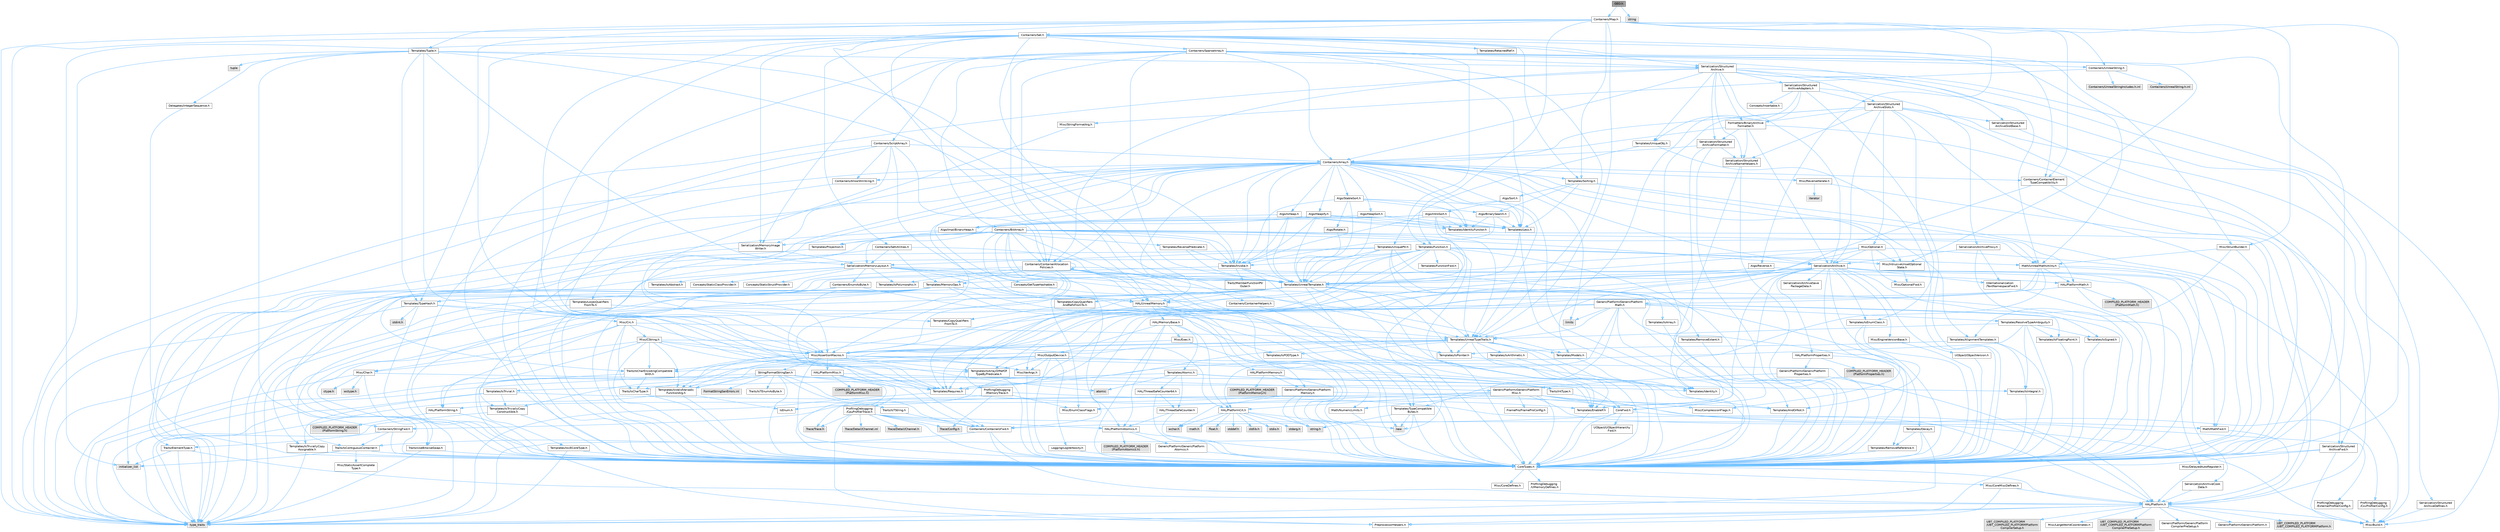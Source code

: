 digraph "GEO.h"
{
 // INTERACTIVE_SVG=YES
 // LATEX_PDF_SIZE
  bgcolor="transparent";
  edge [fontname=Helvetica,fontsize=10,labelfontname=Helvetica,labelfontsize=10];
  node [fontname=Helvetica,fontsize=10,shape=box,height=0.2,width=0.4];
  Node1 [id="Node000001",label="GEO.h",height=0.2,width=0.4,color="gray40", fillcolor="grey60", style="filled", fontcolor="black",tooltip=" "];
  Node1 -> Node2 [id="edge1_Node000001_Node000002",color="steelblue1",style="solid",tooltip=" "];
  Node2 [id="Node000002",label="Containers/Map.h",height=0.2,width=0.4,color="grey40", fillcolor="white", style="filled",URL="$df/d79/Map_8h.html",tooltip=" "];
  Node2 -> Node3 [id="edge2_Node000002_Node000003",color="steelblue1",style="solid",tooltip=" "];
  Node3 [id="Node000003",label="CoreTypes.h",height=0.2,width=0.4,color="grey40", fillcolor="white", style="filled",URL="$dc/dec/CoreTypes_8h.html",tooltip=" "];
  Node3 -> Node4 [id="edge3_Node000003_Node000004",color="steelblue1",style="solid",tooltip=" "];
  Node4 [id="Node000004",label="HAL/Platform.h",height=0.2,width=0.4,color="grey40", fillcolor="white", style="filled",URL="$d9/dd0/Platform_8h.html",tooltip=" "];
  Node4 -> Node5 [id="edge4_Node000004_Node000005",color="steelblue1",style="solid",tooltip=" "];
  Node5 [id="Node000005",label="Misc/Build.h",height=0.2,width=0.4,color="grey40", fillcolor="white", style="filled",URL="$d3/dbb/Build_8h.html",tooltip=" "];
  Node4 -> Node6 [id="edge5_Node000004_Node000006",color="steelblue1",style="solid",tooltip=" "];
  Node6 [id="Node000006",label="Misc/LargeWorldCoordinates.h",height=0.2,width=0.4,color="grey40", fillcolor="white", style="filled",URL="$d2/dcb/LargeWorldCoordinates_8h.html",tooltip=" "];
  Node4 -> Node7 [id="edge6_Node000004_Node000007",color="steelblue1",style="solid",tooltip=" "];
  Node7 [id="Node000007",label="type_traits",height=0.2,width=0.4,color="grey60", fillcolor="#E0E0E0", style="filled",tooltip=" "];
  Node4 -> Node8 [id="edge7_Node000004_Node000008",color="steelblue1",style="solid",tooltip=" "];
  Node8 [id="Node000008",label="PreprocessorHelpers.h",height=0.2,width=0.4,color="grey40", fillcolor="white", style="filled",URL="$db/ddb/PreprocessorHelpers_8h.html",tooltip=" "];
  Node4 -> Node9 [id="edge8_Node000004_Node000009",color="steelblue1",style="solid",tooltip=" "];
  Node9 [id="Node000009",label="UBT_COMPILED_PLATFORM\l/UBT_COMPILED_PLATFORMPlatform\lCompilerPreSetup.h",height=0.2,width=0.4,color="grey60", fillcolor="#E0E0E0", style="filled",tooltip=" "];
  Node4 -> Node10 [id="edge9_Node000004_Node000010",color="steelblue1",style="solid",tooltip=" "];
  Node10 [id="Node000010",label="GenericPlatform/GenericPlatform\lCompilerPreSetup.h",height=0.2,width=0.4,color="grey40", fillcolor="white", style="filled",URL="$d9/dc8/GenericPlatformCompilerPreSetup_8h.html",tooltip=" "];
  Node4 -> Node11 [id="edge10_Node000004_Node000011",color="steelblue1",style="solid",tooltip=" "];
  Node11 [id="Node000011",label="GenericPlatform/GenericPlatform.h",height=0.2,width=0.4,color="grey40", fillcolor="white", style="filled",URL="$d6/d84/GenericPlatform_8h.html",tooltip=" "];
  Node4 -> Node12 [id="edge11_Node000004_Node000012",color="steelblue1",style="solid",tooltip=" "];
  Node12 [id="Node000012",label="UBT_COMPILED_PLATFORM\l/UBT_COMPILED_PLATFORMPlatform.h",height=0.2,width=0.4,color="grey60", fillcolor="#E0E0E0", style="filled",tooltip=" "];
  Node4 -> Node13 [id="edge12_Node000004_Node000013",color="steelblue1",style="solid",tooltip=" "];
  Node13 [id="Node000013",label="UBT_COMPILED_PLATFORM\l/UBT_COMPILED_PLATFORMPlatform\lCompilerSetup.h",height=0.2,width=0.4,color="grey60", fillcolor="#E0E0E0", style="filled",tooltip=" "];
  Node3 -> Node14 [id="edge13_Node000003_Node000014",color="steelblue1",style="solid",tooltip=" "];
  Node14 [id="Node000014",label="ProfilingDebugging\l/UMemoryDefines.h",height=0.2,width=0.4,color="grey40", fillcolor="white", style="filled",URL="$d2/da2/UMemoryDefines_8h.html",tooltip=" "];
  Node3 -> Node15 [id="edge14_Node000003_Node000015",color="steelblue1",style="solid",tooltip=" "];
  Node15 [id="Node000015",label="Misc/CoreMiscDefines.h",height=0.2,width=0.4,color="grey40", fillcolor="white", style="filled",URL="$da/d38/CoreMiscDefines_8h.html",tooltip=" "];
  Node15 -> Node4 [id="edge15_Node000015_Node000004",color="steelblue1",style="solid",tooltip=" "];
  Node15 -> Node8 [id="edge16_Node000015_Node000008",color="steelblue1",style="solid",tooltip=" "];
  Node3 -> Node16 [id="edge17_Node000003_Node000016",color="steelblue1",style="solid",tooltip=" "];
  Node16 [id="Node000016",label="Misc/CoreDefines.h",height=0.2,width=0.4,color="grey40", fillcolor="white", style="filled",URL="$d3/dd2/CoreDefines_8h.html",tooltip=" "];
  Node2 -> Node17 [id="edge18_Node000002_Node000017",color="steelblue1",style="solid",tooltip=" "];
  Node17 [id="Node000017",label="Algo/Reverse.h",height=0.2,width=0.4,color="grey40", fillcolor="white", style="filled",URL="$d5/d93/Reverse_8h.html",tooltip=" "];
  Node17 -> Node3 [id="edge19_Node000017_Node000003",color="steelblue1",style="solid",tooltip=" "];
  Node17 -> Node18 [id="edge20_Node000017_Node000018",color="steelblue1",style="solid",tooltip=" "];
  Node18 [id="Node000018",label="Templates/UnrealTemplate.h",height=0.2,width=0.4,color="grey40", fillcolor="white", style="filled",URL="$d4/d24/UnrealTemplate_8h.html",tooltip=" "];
  Node18 -> Node3 [id="edge21_Node000018_Node000003",color="steelblue1",style="solid",tooltip=" "];
  Node18 -> Node19 [id="edge22_Node000018_Node000019",color="steelblue1",style="solid",tooltip=" "];
  Node19 [id="Node000019",label="Templates/IsPointer.h",height=0.2,width=0.4,color="grey40", fillcolor="white", style="filled",URL="$d7/d05/IsPointer_8h.html",tooltip=" "];
  Node19 -> Node3 [id="edge23_Node000019_Node000003",color="steelblue1",style="solid",tooltip=" "];
  Node18 -> Node20 [id="edge24_Node000018_Node000020",color="steelblue1",style="solid",tooltip=" "];
  Node20 [id="Node000020",label="HAL/UnrealMemory.h",height=0.2,width=0.4,color="grey40", fillcolor="white", style="filled",URL="$d9/d96/UnrealMemory_8h.html",tooltip=" "];
  Node20 -> Node3 [id="edge25_Node000020_Node000003",color="steelblue1",style="solid",tooltip=" "];
  Node20 -> Node21 [id="edge26_Node000020_Node000021",color="steelblue1",style="solid",tooltip=" "];
  Node21 [id="Node000021",label="GenericPlatform/GenericPlatform\lMemory.h",height=0.2,width=0.4,color="grey40", fillcolor="white", style="filled",URL="$dd/d22/GenericPlatformMemory_8h.html",tooltip=" "];
  Node21 -> Node22 [id="edge27_Node000021_Node000022",color="steelblue1",style="solid",tooltip=" "];
  Node22 [id="Node000022",label="CoreFwd.h",height=0.2,width=0.4,color="grey40", fillcolor="white", style="filled",URL="$d1/d1e/CoreFwd_8h.html",tooltip=" "];
  Node22 -> Node3 [id="edge28_Node000022_Node000003",color="steelblue1",style="solid",tooltip=" "];
  Node22 -> Node23 [id="edge29_Node000022_Node000023",color="steelblue1",style="solid",tooltip=" "];
  Node23 [id="Node000023",label="Containers/ContainersFwd.h",height=0.2,width=0.4,color="grey40", fillcolor="white", style="filled",URL="$d4/d0a/ContainersFwd_8h.html",tooltip=" "];
  Node23 -> Node4 [id="edge30_Node000023_Node000004",color="steelblue1",style="solid",tooltip=" "];
  Node23 -> Node3 [id="edge31_Node000023_Node000003",color="steelblue1",style="solid",tooltip=" "];
  Node23 -> Node24 [id="edge32_Node000023_Node000024",color="steelblue1",style="solid",tooltip=" "];
  Node24 [id="Node000024",label="Traits/IsContiguousContainer.h",height=0.2,width=0.4,color="grey40", fillcolor="white", style="filled",URL="$d5/d3c/IsContiguousContainer_8h.html",tooltip=" "];
  Node24 -> Node3 [id="edge33_Node000024_Node000003",color="steelblue1",style="solid",tooltip=" "];
  Node24 -> Node25 [id="edge34_Node000024_Node000025",color="steelblue1",style="solid",tooltip=" "];
  Node25 [id="Node000025",label="Misc/StaticAssertComplete\lType.h",height=0.2,width=0.4,color="grey40", fillcolor="white", style="filled",URL="$d5/d4e/StaticAssertCompleteType_8h.html",tooltip=" "];
  Node24 -> Node26 [id="edge35_Node000024_Node000026",color="steelblue1",style="solid",tooltip=" "];
  Node26 [id="Node000026",label="initializer_list",height=0.2,width=0.4,color="grey60", fillcolor="#E0E0E0", style="filled",tooltip=" "];
  Node22 -> Node27 [id="edge36_Node000022_Node000027",color="steelblue1",style="solid",tooltip=" "];
  Node27 [id="Node000027",label="Math/MathFwd.h",height=0.2,width=0.4,color="grey40", fillcolor="white", style="filled",URL="$d2/d10/MathFwd_8h.html",tooltip=" "];
  Node27 -> Node4 [id="edge37_Node000027_Node000004",color="steelblue1",style="solid",tooltip=" "];
  Node22 -> Node28 [id="edge38_Node000022_Node000028",color="steelblue1",style="solid",tooltip=" "];
  Node28 [id="Node000028",label="UObject/UObjectHierarchy\lFwd.h",height=0.2,width=0.4,color="grey40", fillcolor="white", style="filled",URL="$d3/d13/UObjectHierarchyFwd_8h.html",tooltip=" "];
  Node21 -> Node3 [id="edge39_Node000021_Node000003",color="steelblue1",style="solid",tooltip=" "];
  Node21 -> Node29 [id="edge40_Node000021_Node000029",color="steelblue1",style="solid",tooltip=" "];
  Node29 [id="Node000029",label="HAL/PlatformString.h",height=0.2,width=0.4,color="grey40", fillcolor="white", style="filled",URL="$db/db5/PlatformString_8h.html",tooltip=" "];
  Node29 -> Node3 [id="edge41_Node000029_Node000003",color="steelblue1",style="solid",tooltip=" "];
  Node29 -> Node30 [id="edge42_Node000029_Node000030",color="steelblue1",style="solid",tooltip=" "];
  Node30 [id="Node000030",label="COMPILED_PLATFORM_HEADER\l(PlatformString.h)",height=0.2,width=0.4,color="grey60", fillcolor="#E0E0E0", style="filled",tooltip=" "];
  Node21 -> Node31 [id="edge43_Node000021_Node000031",color="steelblue1",style="solid",tooltip=" "];
  Node31 [id="Node000031",label="string.h",height=0.2,width=0.4,color="grey60", fillcolor="#E0E0E0", style="filled",tooltip=" "];
  Node21 -> Node32 [id="edge44_Node000021_Node000032",color="steelblue1",style="solid",tooltip=" "];
  Node32 [id="Node000032",label="wchar.h",height=0.2,width=0.4,color="grey60", fillcolor="#E0E0E0", style="filled",tooltip=" "];
  Node20 -> Node33 [id="edge45_Node000020_Node000033",color="steelblue1",style="solid",tooltip=" "];
  Node33 [id="Node000033",label="HAL/MemoryBase.h",height=0.2,width=0.4,color="grey40", fillcolor="white", style="filled",URL="$d6/d9f/MemoryBase_8h.html",tooltip=" "];
  Node33 -> Node3 [id="edge46_Node000033_Node000003",color="steelblue1",style="solid",tooltip=" "];
  Node33 -> Node34 [id="edge47_Node000033_Node000034",color="steelblue1",style="solid",tooltip=" "];
  Node34 [id="Node000034",label="HAL/PlatformAtomics.h",height=0.2,width=0.4,color="grey40", fillcolor="white", style="filled",URL="$d3/d36/PlatformAtomics_8h.html",tooltip=" "];
  Node34 -> Node3 [id="edge48_Node000034_Node000003",color="steelblue1",style="solid",tooltip=" "];
  Node34 -> Node35 [id="edge49_Node000034_Node000035",color="steelblue1",style="solid",tooltip=" "];
  Node35 [id="Node000035",label="GenericPlatform/GenericPlatform\lAtomics.h",height=0.2,width=0.4,color="grey40", fillcolor="white", style="filled",URL="$da/d72/GenericPlatformAtomics_8h.html",tooltip=" "];
  Node35 -> Node3 [id="edge50_Node000035_Node000003",color="steelblue1",style="solid",tooltip=" "];
  Node34 -> Node36 [id="edge51_Node000034_Node000036",color="steelblue1",style="solid",tooltip=" "];
  Node36 [id="Node000036",label="COMPILED_PLATFORM_HEADER\l(PlatformAtomics.h)",height=0.2,width=0.4,color="grey60", fillcolor="#E0E0E0", style="filled",tooltip=" "];
  Node33 -> Node37 [id="edge52_Node000033_Node000037",color="steelblue1",style="solid",tooltip=" "];
  Node37 [id="Node000037",label="HAL/PlatformCrt.h",height=0.2,width=0.4,color="grey40", fillcolor="white", style="filled",URL="$d8/d75/PlatformCrt_8h.html",tooltip=" "];
  Node37 -> Node38 [id="edge53_Node000037_Node000038",color="steelblue1",style="solid",tooltip=" "];
  Node38 [id="Node000038",label="new",height=0.2,width=0.4,color="grey60", fillcolor="#E0E0E0", style="filled",tooltip=" "];
  Node37 -> Node32 [id="edge54_Node000037_Node000032",color="steelblue1",style="solid",tooltip=" "];
  Node37 -> Node39 [id="edge55_Node000037_Node000039",color="steelblue1",style="solid",tooltip=" "];
  Node39 [id="Node000039",label="stddef.h",height=0.2,width=0.4,color="grey60", fillcolor="#E0E0E0", style="filled",tooltip=" "];
  Node37 -> Node40 [id="edge56_Node000037_Node000040",color="steelblue1",style="solid",tooltip=" "];
  Node40 [id="Node000040",label="stdlib.h",height=0.2,width=0.4,color="grey60", fillcolor="#E0E0E0", style="filled",tooltip=" "];
  Node37 -> Node41 [id="edge57_Node000037_Node000041",color="steelblue1",style="solid",tooltip=" "];
  Node41 [id="Node000041",label="stdio.h",height=0.2,width=0.4,color="grey60", fillcolor="#E0E0E0", style="filled",tooltip=" "];
  Node37 -> Node42 [id="edge58_Node000037_Node000042",color="steelblue1",style="solid",tooltip=" "];
  Node42 [id="Node000042",label="stdarg.h",height=0.2,width=0.4,color="grey60", fillcolor="#E0E0E0", style="filled",tooltip=" "];
  Node37 -> Node43 [id="edge59_Node000037_Node000043",color="steelblue1",style="solid",tooltip=" "];
  Node43 [id="Node000043",label="math.h",height=0.2,width=0.4,color="grey60", fillcolor="#E0E0E0", style="filled",tooltip=" "];
  Node37 -> Node44 [id="edge60_Node000037_Node000044",color="steelblue1",style="solid",tooltip=" "];
  Node44 [id="Node000044",label="float.h",height=0.2,width=0.4,color="grey60", fillcolor="#E0E0E0", style="filled",tooltip=" "];
  Node37 -> Node31 [id="edge61_Node000037_Node000031",color="steelblue1",style="solid",tooltip=" "];
  Node33 -> Node45 [id="edge62_Node000033_Node000045",color="steelblue1",style="solid",tooltip=" "];
  Node45 [id="Node000045",label="Misc/Exec.h",height=0.2,width=0.4,color="grey40", fillcolor="white", style="filled",URL="$de/ddb/Exec_8h.html",tooltip=" "];
  Node45 -> Node3 [id="edge63_Node000045_Node000003",color="steelblue1",style="solid",tooltip=" "];
  Node45 -> Node46 [id="edge64_Node000045_Node000046",color="steelblue1",style="solid",tooltip=" "];
  Node46 [id="Node000046",label="Misc/AssertionMacros.h",height=0.2,width=0.4,color="grey40", fillcolor="white", style="filled",URL="$d0/dfa/AssertionMacros_8h.html",tooltip=" "];
  Node46 -> Node3 [id="edge65_Node000046_Node000003",color="steelblue1",style="solid",tooltip=" "];
  Node46 -> Node4 [id="edge66_Node000046_Node000004",color="steelblue1",style="solid",tooltip=" "];
  Node46 -> Node47 [id="edge67_Node000046_Node000047",color="steelblue1",style="solid",tooltip=" "];
  Node47 [id="Node000047",label="HAL/PlatformMisc.h",height=0.2,width=0.4,color="grey40", fillcolor="white", style="filled",URL="$d0/df5/PlatformMisc_8h.html",tooltip=" "];
  Node47 -> Node3 [id="edge68_Node000047_Node000003",color="steelblue1",style="solid",tooltip=" "];
  Node47 -> Node48 [id="edge69_Node000047_Node000048",color="steelblue1",style="solid",tooltip=" "];
  Node48 [id="Node000048",label="GenericPlatform/GenericPlatform\lMisc.h",height=0.2,width=0.4,color="grey40", fillcolor="white", style="filled",URL="$db/d9a/GenericPlatformMisc_8h.html",tooltip=" "];
  Node48 -> Node49 [id="edge70_Node000048_Node000049",color="steelblue1",style="solid",tooltip=" "];
  Node49 [id="Node000049",label="Containers/StringFwd.h",height=0.2,width=0.4,color="grey40", fillcolor="white", style="filled",URL="$df/d37/StringFwd_8h.html",tooltip=" "];
  Node49 -> Node3 [id="edge71_Node000049_Node000003",color="steelblue1",style="solid",tooltip=" "];
  Node49 -> Node50 [id="edge72_Node000049_Node000050",color="steelblue1",style="solid",tooltip=" "];
  Node50 [id="Node000050",label="Traits/ElementType.h",height=0.2,width=0.4,color="grey40", fillcolor="white", style="filled",URL="$d5/d4f/ElementType_8h.html",tooltip=" "];
  Node50 -> Node4 [id="edge73_Node000050_Node000004",color="steelblue1",style="solid",tooltip=" "];
  Node50 -> Node26 [id="edge74_Node000050_Node000026",color="steelblue1",style="solid",tooltip=" "];
  Node50 -> Node7 [id="edge75_Node000050_Node000007",color="steelblue1",style="solid",tooltip=" "];
  Node49 -> Node24 [id="edge76_Node000049_Node000024",color="steelblue1",style="solid",tooltip=" "];
  Node48 -> Node22 [id="edge77_Node000048_Node000022",color="steelblue1",style="solid",tooltip=" "];
  Node48 -> Node3 [id="edge78_Node000048_Node000003",color="steelblue1",style="solid",tooltip=" "];
  Node48 -> Node51 [id="edge79_Node000048_Node000051",color="steelblue1",style="solid",tooltip=" "];
  Node51 [id="Node000051",label="FramePro/FrameProConfig.h",height=0.2,width=0.4,color="grey40", fillcolor="white", style="filled",URL="$d7/d90/FrameProConfig_8h.html",tooltip=" "];
  Node48 -> Node37 [id="edge80_Node000048_Node000037",color="steelblue1",style="solid",tooltip=" "];
  Node48 -> Node52 [id="edge81_Node000048_Node000052",color="steelblue1",style="solid",tooltip=" "];
  Node52 [id="Node000052",label="Math/NumericLimits.h",height=0.2,width=0.4,color="grey40", fillcolor="white", style="filled",URL="$df/d1b/NumericLimits_8h.html",tooltip=" "];
  Node52 -> Node3 [id="edge82_Node000052_Node000003",color="steelblue1",style="solid",tooltip=" "];
  Node48 -> Node53 [id="edge83_Node000048_Node000053",color="steelblue1",style="solid",tooltip=" "];
  Node53 [id="Node000053",label="Misc/CompressionFlags.h",height=0.2,width=0.4,color="grey40", fillcolor="white", style="filled",URL="$d9/d76/CompressionFlags_8h.html",tooltip=" "];
  Node48 -> Node54 [id="edge84_Node000048_Node000054",color="steelblue1",style="solid",tooltip=" "];
  Node54 [id="Node000054",label="Misc/EnumClassFlags.h",height=0.2,width=0.4,color="grey40", fillcolor="white", style="filled",URL="$d8/de7/EnumClassFlags_8h.html",tooltip=" "];
  Node48 -> Node55 [id="edge85_Node000048_Node000055",color="steelblue1",style="solid",tooltip=" "];
  Node55 [id="Node000055",label="ProfilingDebugging\l/CsvProfilerConfig.h",height=0.2,width=0.4,color="grey40", fillcolor="white", style="filled",URL="$d3/d88/CsvProfilerConfig_8h.html",tooltip=" "];
  Node55 -> Node5 [id="edge86_Node000055_Node000005",color="steelblue1",style="solid",tooltip=" "];
  Node48 -> Node56 [id="edge87_Node000048_Node000056",color="steelblue1",style="solid",tooltip=" "];
  Node56 [id="Node000056",label="ProfilingDebugging\l/ExternalProfilerConfig.h",height=0.2,width=0.4,color="grey40", fillcolor="white", style="filled",URL="$d3/dbb/ExternalProfilerConfig_8h.html",tooltip=" "];
  Node56 -> Node5 [id="edge88_Node000056_Node000005",color="steelblue1",style="solid",tooltip=" "];
  Node47 -> Node57 [id="edge89_Node000047_Node000057",color="steelblue1",style="solid",tooltip=" "];
  Node57 [id="Node000057",label="COMPILED_PLATFORM_HEADER\l(PlatformMisc.h)",height=0.2,width=0.4,color="grey60", fillcolor="#E0E0E0", style="filled",tooltip=" "];
  Node47 -> Node58 [id="edge90_Node000047_Node000058",color="steelblue1",style="solid",tooltip=" "];
  Node58 [id="Node000058",label="ProfilingDebugging\l/CpuProfilerTrace.h",height=0.2,width=0.4,color="grey40", fillcolor="white", style="filled",URL="$da/dcb/CpuProfilerTrace_8h.html",tooltip=" "];
  Node58 -> Node3 [id="edge91_Node000058_Node000003",color="steelblue1",style="solid",tooltip=" "];
  Node58 -> Node23 [id="edge92_Node000058_Node000023",color="steelblue1",style="solid",tooltip=" "];
  Node58 -> Node34 [id="edge93_Node000058_Node000034",color="steelblue1",style="solid",tooltip=" "];
  Node58 -> Node8 [id="edge94_Node000058_Node000008",color="steelblue1",style="solid",tooltip=" "];
  Node58 -> Node5 [id="edge95_Node000058_Node000005",color="steelblue1",style="solid",tooltip=" "];
  Node58 -> Node59 [id="edge96_Node000058_Node000059",color="steelblue1",style="solid",tooltip=" "];
  Node59 [id="Node000059",label="Trace/Config.h",height=0.2,width=0.4,color="grey60", fillcolor="#E0E0E0", style="filled",tooltip=" "];
  Node58 -> Node60 [id="edge97_Node000058_Node000060",color="steelblue1",style="solid",tooltip=" "];
  Node60 [id="Node000060",label="Trace/Detail/Channel.h",height=0.2,width=0.4,color="grey60", fillcolor="#E0E0E0", style="filled",tooltip=" "];
  Node58 -> Node61 [id="edge98_Node000058_Node000061",color="steelblue1",style="solid",tooltip=" "];
  Node61 [id="Node000061",label="Trace/Detail/Channel.inl",height=0.2,width=0.4,color="grey60", fillcolor="#E0E0E0", style="filled",tooltip=" "];
  Node58 -> Node62 [id="edge99_Node000058_Node000062",color="steelblue1",style="solid",tooltip=" "];
  Node62 [id="Node000062",label="Trace/Trace.h",height=0.2,width=0.4,color="grey60", fillcolor="#E0E0E0", style="filled",tooltip=" "];
  Node46 -> Node8 [id="edge100_Node000046_Node000008",color="steelblue1",style="solid",tooltip=" "];
  Node46 -> Node63 [id="edge101_Node000046_Node000063",color="steelblue1",style="solid",tooltip=" "];
  Node63 [id="Node000063",label="Templates/EnableIf.h",height=0.2,width=0.4,color="grey40", fillcolor="white", style="filled",URL="$d7/d60/EnableIf_8h.html",tooltip=" "];
  Node63 -> Node3 [id="edge102_Node000063_Node000003",color="steelblue1",style="solid",tooltip=" "];
  Node46 -> Node64 [id="edge103_Node000046_Node000064",color="steelblue1",style="solid",tooltip=" "];
  Node64 [id="Node000064",label="Templates/IsArrayOrRefOf\lTypeByPredicate.h",height=0.2,width=0.4,color="grey40", fillcolor="white", style="filled",URL="$d6/da1/IsArrayOrRefOfTypeByPredicate_8h.html",tooltip=" "];
  Node64 -> Node3 [id="edge104_Node000064_Node000003",color="steelblue1",style="solid",tooltip=" "];
  Node46 -> Node65 [id="edge105_Node000046_Node000065",color="steelblue1",style="solid",tooltip=" "];
  Node65 [id="Node000065",label="Templates/IsValidVariadic\lFunctionArg.h",height=0.2,width=0.4,color="grey40", fillcolor="white", style="filled",URL="$d0/dc8/IsValidVariadicFunctionArg_8h.html",tooltip=" "];
  Node65 -> Node3 [id="edge106_Node000065_Node000003",color="steelblue1",style="solid",tooltip=" "];
  Node65 -> Node66 [id="edge107_Node000065_Node000066",color="steelblue1",style="solid",tooltip=" "];
  Node66 [id="Node000066",label="IsEnum.h",height=0.2,width=0.4,color="grey40", fillcolor="white", style="filled",URL="$d4/de5/IsEnum_8h.html",tooltip=" "];
  Node65 -> Node7 [id="edge108_Node000065_Node000007",color="steelblue1",style="solid",tooltip=" "];
  Node46 -> Node67 [id="edge109_Node000046_Node000067",color="steelblue1",style="solid",tooltip=" "];
  Node67 [id="Node000067",label="Traits/IsCharEncodingCompatible\lWith.h",height=0.2,width=0.4,color="grey40", fillcolor="white", style="filled",URL="$df/dd1/IsCharEncodingCompatibleWith_8h.html",tooltip=" "];
  Node67 -> Node7 [id="edge110_Node000067_Node000007",color="steelblue1",style="solid",tooltip=" "];
  Node67 -> Node68 [id="edge111_Node000067_Node000068",color="steelblue1",style="solid",tooltip=" "];
  Node68 [id="Node000068",label="Traits/IsCharType.h",height=0.2,width=0.4,color="grey40", fillcolor="white", style="filled",URL="$db/d51/IsCharType_8h.html",tooltip=" "];
  Node68 -> Node3 [id="edge112_Node000068_Node000003",color="steelblue1",style="solid",tooltip=" "];
  Node46 -> Node69 [id="edge113_Node000046_Node000069",color="steelblue1",style="solid",tooltip=" "];
  Node69 [id="Node000069",label="Misc/VarArgs.h",height=0.2,width=0.4,color="grey40", fillcolor="white", style="filled",URL="$d5/d6f/VarArgs_8h.html",tooltip=" "];
  Node69 -> Node3 [id="edge114_Node000069_Node000003",color="steelblue1",style="solid",tooltip=" "];
  Node46 -> Node70 [id="edge115_Node000046_Node000070",color="steelblue1",style="solid",tooltip=" "];
  Node70 [id="Node000070",label="String/FormatStringSan.h",height=0.2,width=0.4,color="grey40", fillcolor="white", style="filled",URL="$d3/d8b/FormatStringSan_8h.html",tooltip=" "];
  Node70 -> Node7 [id="edge116_Node000070_Node000007",color="steelblue1",style="solid",tooltip=" "];
  Node70 -> Node3 [id="edge117_Node000070_Node000003",color="steelblue1",style="solid",tooltip=" "];
  Node70 -> Node71 [id="edge118_Node000070_Node000071",color="steelblue1",style="solid",tooltip=" "];
  Node71 [id="Node000071",label="Templates/Requires.h",height=0.2,width=0.4,color="grey40", fillcolor="white", style="filled",URL="$dc/d96/Requires_8h.html",tooltip=" "];
  Node71 -> Node63 [id="edge119_Node000071_Node000063",color="steelblue1",style="solid",tooltip=" "];
  Node71 -> Node7 [id="edge120_Node000071_Node000007",color="steelblue1",style="solid",tooltip=" "];
  Node70 -> Node72 [id="edge121_Node000070_Node000072",color="steelblue1",style="solid",tooltip=" "];
  Node72 [id="Node000072",label="Templates/Identity.h",height=0.2,width=0.4,color="grey40", fillcolor="white", style="filled",URL="$d0/dd5/Identity_8h.html",tooltip=" "];
  Node70 -> Node65 [id="edge122_Node000070_Node000065",color="steelblue1",style="solid",tooltip=" "];
  Node70 -> Node68 [id="edge123_Node000070_Node000068",color="steelblue1",style="solid",tooltip=" "];
  Node70 -> Node73 [id="edge124_Node000070_Node000073",color="steelblue1",style="solid",tooltip=" "];
  Node73 [id="Node000073",label="Traits/IsTEnumAsByte.h",height=0.2,width=0.4,color="grey40", fillcolor="white", style="filled",URL="$d1/de6/IsTEnumAsByte_8h.html",tooltip=" "];
  Node70 -> Node74 [id="edge125_Node000070_Node000074",color="steelblue1",style="solid",tooltip=" "];
  Node74 [id="Node000074",label="Traits/IsTString.h",height=0.2,width=0.4,color="grey40", fillcolor="white", style="filled",URL="$d0/df8/IsTString_8h.html",tooltip=" "];
  Node74 -> Node23 [id="edge126_Node000074_Node000023",color="steelblue1",style="solid",tooltip=" "];
  Node70 -> Node23 [id="edge127_Node000070_Node000023",color="steelblue1",style="solid",tooltip=" "];
  Node70 -> Node75 [id="edge128_Node000070_Node000075",color="steelblue1",style="solid",tooltip=" "];
  Node75 [id="Node000075",label="FormatStringSanErrors.inl",height=0.2,width=0.4,color="grey60", fillcolor="#E0E0E0", style="filled",tooltip=" "];
  Node46 -> Node76 [id="edge129_Node000046_Node000076",color="steelblue1",style="solid",tooltip=" "];
  Node76 [id="Node000076",label="atomic",height=0.2,width=0.4,color="grey60", fillcolor="#E0E0E0", style="filled",tooltip=" "];
  Node33 -> Node77 [id="edge130_Node000033_Node000077",color="steelblue1",style="solid",tooltip=" "];
  Node77 [id="Node000077",label="Misc/OutputDevice.h",height=0.2,width=0.4,color="grey40", fillcolor="white", style="filled",URL="$d7/d32/OutputDevice_8h.html",tooltip=" "];
  Node77 -> Node22 [id="edge131_Node000077_Node000022",color="steelblue1",style="solid",tooltip=" "];
  Node77 -> Node3 [id="edge132_Node000077_Node000003",color="steelblue1",style="solid",tooltip=" "];
  Node77 -> Node78 [id="edge133_Node000077_Node000078",color="steelblue1",style="solid",tooltip=" "];
  Node78 [id="Node000078",label="Logging/LogVerbosity.h",height=0.2,width=0.4,color="grey40", fillcolor="white", style="filled",URL="$d2/d8f/LogVerbosity_8h.html",tooltip=" "];
  Node78 -> Node3 [id="edge134_Node000078_Node000003",color="steelblue1",style="solid",tooltip=" "];
  Node77 -> Node69 [id="edge135_Node000077_Node000069",color="steelblue1",style="solid",tooltip=" "];
  Node77 -> Node64 [id="edge136_Node000077_Node000064",color="steelblue1",style="solid",tooltip=" "];
  Node77 -> Node65 [id="edge137_Node000077_Node000065",color="steelblue1",style="solid",tooltip=" "];
  Node77 -> Node67 [id="edge138_Node000077_Node000067",color="steelblue1",style="solid",tooltip=" "];
  Node33 -> Node79 [id="edge139_Node000033_Node000079",color="steelblue1",style="solid",tooltip=" "];
  Node79 [id="Node000079",label="Templates/Atomic.h",height=0.2,width=0.4,color="grey40", fillcolor="white", style="filled",URL="$d3/d91/Atomic_8h.html",tooltip=" "];
  Node79 -> Node80 [id="edge140_Node000079_Node000080",color="steelblue1",style="solid",tooltip=" "];
  Node80 [id="Node000080",label="HAL/ThreadSafeCounter.h",height=0.2,width=0.4,color="grey40", fillcolor="white", style="filled",URL="$dc/dc9/ThreadSafeCounter_8h.html",tooltip=" "];
  Node80 -> Node3 [id="edge141_Node000080_Node000003",color="steelblue1",style="solid",tooltip=" "];
  Node80 -> Node34 [id="edge142_Node000080_Node000034",color="steelblue1",style="solid",tooltip=" "];
  Node79 -> Node81 [id="edge143_Node000079_Node000081",color="steelblue1",style="solid",tooltip=" "];
  Node81 [id="Node000081",label="HAL/ThreadSafeCounter64.h",height=0.2,width=0.4,color="grey40", fillcolor="white", style="filled",URL="$d0/d12/ThreadSafeCounter64_8h.html",tooltip=" "];
  Node81 -> Node3 [id="edge144_Node000081_Node000003",color="steelblue1",style="solid",tooltip=" "];
  Node81 -> Node80 [id="edge145_Node000081_Node000080",color="steelblue1",style="solid",tooltip=" "];
  Node79 -> Node82 [id="edge146_Node000079_Node000082",color="steelblue1",style="solid",tooltip=" "];
  Node82 [id="Node000082",label="Templates/IsIntegral.h",height=0.2,width=0.4,color="grey40", fillcolor="white", style="filled",URL="$da/d64/IsIntegral_8h.html",tooltip=" "];
  Node82 -> Node3 [id="edge147_Node000082_Node000003",color="steelblue1",style="solid",tooltip=" "];
  Node79 -> Node83 [id="edge148_Node000079_Node000083",color="steelblue1",style="solid",tooltip=" "];
  Node83 [id="Node000083",label="Templates/IsTrivial.h",height=0.2,width=0.4,color="grey40", fillcolor="white", style="filled",URL="$da/d4c/IsTrivial_8h.html",tooltip=" "];
  Node83 -> Node84 [id="edge149_Node000083_Node000084",color="steelblue1",style="solid",tooltip=" "];
  Node84 [id="Node000084",label="Templates/AndOrNot.h",height=0.2,width=0.4,color="grey40", fillcolor="white", style="filled",URL="$db/d0a/AndOrNot_8h.html",tooltip=" "];
  Node84 -> Node3 [id="edge150_Node000084_Node000003",color="steelblue1",style="solid",tooltip=" "];
  Node83 -> Node85 [id="edge151_Node000083_Node000085",color="steelblue1",style="solid",tooltip=" "];
  Node85 [id="Node000085",label="Templates/IsTriviallyCopy\lConstructible.h",height=0.2,width=0.4,color="grey40", fillcolor="white", style="filled",URL="$d3/d78/IsTriviallyCopyConstructible_8h.html",tooltip=" "];
  Node85 -> Node3 [id="edge152_Node000085_Node000003",color="steelblue1",style="solid",tooltip=" "];
  Node85 -> Node7 [id="edge153_Node000085_Node000007",color="steelblue1",style="solid",tooltip=" "];
  Node83 -> Node86 [id="edge154_Node000083_Node000086",color="steelblue1",style="solid",tooltip=" "];
  Node86 [id="Node000086",label="Templates/IsTriviallyCopy\lAssignable.h",height=0.2,width=0.4,color="grey40", fillcolor="white", style="filled",URL="$d2/df2/IsTriviallyCopyAssignable_8h.html",tooltip=" "];
  Node86 -> Node3 [id="edge155_Node000086_Node000003",color="steelblue1",style="solid",tooltip=" "];
  Node86 -> Node7 [id="edge156_Node000086_Node000007",color="steelblue1",style="solid",tooltip=" "];
  Node83 -> Node7 [id="edge157_Node000083_Node000007",color="steelblue1",style="solid",tooltip=" "];
  Node79 -> Node87 [id="edge158_Node000079_Node000087",color="steelblue1",style="solid",tooltip=" "];
  Node87 [id="Node000087",label="Traits/IntType.h",height=0.2,width=0.4,color="grey40", fillcolor="white", style="filled",URL="$d7/deb/IntType_8h.html",tooltip=" "];
  Node87 -> Node4 [id="edge159_Node000087_Node000004",color="steelblue1",style="solid",tooltip=" "];
  Node79 -> Node76 [id="edge160_Node000079_Node000076",color="steelblue1",style="solid",tooltip=" "];
  Node20 -> Node88 [id="edge161_Node000020_Node000088",color="steelblue1",style="solid",tooltip=" "];
  Node88 [id="Node000088",label="HAL/PlatformMemory.h",height=0.2,width=0.4,color="grey40", fillcolor="white", style="filled",URL="$de/d68/PlatformMemory_8h.html",tooltip=" "];
  Node88 -> Node3 [id="edge162_Node000088_Node000003",color="steelblue1",style="solid",tooltip=" "];
  Node88 -> Node21 [id="edge163_Node000088_Node000021",color="steelblue1",style="solid",tooltip=" "];
  Node88 -> Node89 [id="edge164_Node000088_Node000089",color="steelblue1",style="solid",tooltip=" "];
  Node89 [id="Node000089",label="COMPILED_PLATFORM_HEADER\l(PlatformMemory.h)",height=0.2,width=0.4,color="grey60", fillcolor="#E0E0E0", style="filled",tooltip=" "];
  Node20 -> Node90 [id="edge165_Node000020_Node000090",color="steelblue1",style="solid",tooltip=" "];
  Node90 [id="Node000090",label="ProfilingDebugging\l/MemoryTrace.h",height=0.2,width=0.4,color="grey40", fillcolor="white", style="filled",URL="$da/dd7/MemoryTrace_8h.html",tooltip=" "];
  Node90 -> Node4 [id="edge166_Node000090_Node000004",color="steelblue1",style="solid",tooltip=" "];
  Node90 -> Node54 [id="edge167_Node000090_Node000054",color="steelblue1",style="solid",tooltip=" "];
  Node90 -> Node59 [id="edge168_Node000090_Node000059",color="steelblue1",style="solid",tooltip=" "];
  Node90 -> Node62 [id="edge169_Node000090_Node000062",color="steelblue1",style="solid",tooltip=" "];
  Node20 -> Node19 [id="edge170_Node000020_Node000019",color="steelblue1",style="solid",tooltip=" "];
  Node18 -> Node91 [id="edge171_Node000018_Node000091",color="steelblue1",style="solid",tooltip=" "];
  Node91 [id="Node000091",label="Templates/CopyQualifiers\lAndRefsFromTo.h",height=0.2,width=0.4,color="grey40", fillcolor="white", style="filled",URL="$d3/db3/CopyQualifiersAndRefsFromTo_8h.html",tooltip=" "];
  Node91 -> Node92 [id="edge172_Node000091_Node000092",color="steelblue1",style="solid",tooltip=" "];
  Node92 [id="Node000092",label="Templates/CopyQualifiers\lFromTo.h",height=0.2,width=0.4,color="grey40", fillcolor="white", style="filled",URL="$d5/db4/CopyQualifiersFromTo_8h.html",tooltip=" "];
  Node18 -> Node93 [id="edge173_Node000018_Node000093",color="steelblue1",style="solid",tooltip=" "];
  Node93 [id="Node000093",label="Templates/UnrealTypeTraits.h",height=0.2,width=0.4,color="grey40", fillcolor="white", style="filled",URL="$d2/d2d/UnrealTypeTraits_8h.html",tooltip=" "];
  Node93 -> Node3 [id="edge174_Node000093_Node000003",color="steelblue1",style="solid",tooltip=" "];
  Node93 -> Node19 [id="edge175_Node000093_Node000019",color="steelblue1",style="solid",tooltip=" "];
  Node93 -> Node46 [id="edge176_Node000093_Node000046",color="steelblue1",style="solid",tooltip=" "];
  Node93 -> Node84 [id="edge177_Node000093_Node000084",color="steelblue1",style="solid",tooltip=" "];
  Node93 -> Node63 [id="edge178_Node000093_Node000063",color="steelblue1",style="solid",tooltip=" "];
  Node93 -> Node94 [id="edge179_Node000093_Node000094",color="steelblue1",style="solid",tooltip=" "];
  Node94 [id="Node000094",label="Templates/IsArithmetic.h",height=0.2,width=0.4,color="grey40", fillcolor="white", style="filled",URL="$d2/d5d/IsArithmetic_8h.html",tooltip=" "];
  Node94 -> Node3 [id="edge180_Node000094_Node000003",color="steelblue1",style="solid",tooltip=" "];
  Node93 -> Node66 [id="edge181_Node000093_Node000066",color="steelblue1",style="solid",tooltip=" "];
  Node93 -> Node95 [id="edge182_Node000093_Node000095",color="steelblue1",style="solid",tooltip=" "];
  Node95 [id="Node000095",label="Templates/Models.h",height=0.2,width=0.4,color="grey40", fillcolor="white", style="filled",URL="$d3/d0c/Models_8h.html",tooltip=" "];
  Node95 -> Node72 [id="edge183_Node000095_Node000072",color="steelblue1",style="solid",tooltip=" "];
  Node93 -> Node96 [id="edge184_Node000093_Node000096",color="steelblue1",style="solid",tooltip=" "];
  Node96 [id="Node000096",label="Templates/IsPODType.h",height=0.2,width=0.4,color="grey40", fillcolor="white", style="filled",URL="$d7/db1/IsPODType_8h.html",tooltip=" "];
  Node96 -> Node3 [id="edge185_Node000096_Node000003",color="steelblue1",style="solid",tooltip=" "];
  Node93 -> Node97 [id="edge186_Node000093_Node000097",color="steelblue1",style="solid",tooltip=" "];
  Node97 [id="Node000097",label="Templates/IsUECoreType.h",height=0.2,width=0.4,color="grey40", fillcolor="white", style="filled",URL="$d1/db8/IsUECoreType_8h.html",tooltip=" "];
  Node97 -> Node3 [id="edge187_Node000097_Node000003",color="steelblue1",style="solid",tooltip=" "];
  Node97 -> Node7 [id="edge188_Node000097_Node000007",color="steelblue1",style="solid",tooltip=" "];
  Node93 -> Node85 [id="edge189_Node000093_Node000085",color="steelblue1",style="solid",tooltip=" "];
  Node18 -> Node98 [id="edge190_Node000018_Node000098",color="steelblue1",style="solid",tooltip=" "];
  Node98 [id="Node000098",label="Templates/RemoveReference.h",height=0.2,width=0.4,color="grey40", fillcolor="white", style="filled",URL="$da/dbe/RemoveReference_8h.html",tooltip=" "];
  Node98 -> Node3 [id="edge191_Node000098_Node000003",color="steelblue1",style="solid",tooltip=" "];
  Node18 -> Node71 [id="edge192_Node000018_Node000071",color="steelblue1",style="solid",tooltip=" "];
  Node18 -> Node99 [id="edge193_Node000018_Node000099",color="steelblue1",style="solid",tooltip=" "];
  Node99 [id="Node000099",label="Templates/TypeCompatible\lBytes.h",height=0.2,width=0.4,color="grey40", fillcolor="white", style="filled",URL="$df/d0a/TypeCompatibleBytes_8h.html",tooltip=" "];
  Node99 -> Node3 [id="edge194_Node000099_Node000003",color="steelblue1",style="solid",tooltip=" "];
  Node99 -> Node31 [id="edge195_Node000099_Node000031",color="steelblue1",style="solid",tooltip=" "];
  Node99 -> Node38 [id="edge196_Node000099_Node000038",color="steelblue1",style="solid",tooltip=" "];
  Node99 -> Node7 [id="edge197_Node000099_Node000007",color="steelblue1",style="solid",tooltip=" "];
  Node18 -> Node72 [id="edge198_Node000018_Node000072",color="steelblue1",style="solid",tooltip=" "];
  Node18 -> Node24 [id="edge199_Node000018_Node000024",color="steelblue1",style="solid",tooltip=" "];
  Node18 -> Node100 [id="edge200_Node000018_Node000100",color="steelblue1",style="solid",tooltip=" "];
  Node100 [id="Node000100",label="Traits/UseBitwiseSwap.h",height=0.2,width=0.4,color="grey40", fillcolor="white", style="filled",URL="$db/df3/UseBitwiseSwap_8h.html",tooltip=" "];
  Node100 -> Node3 [id="edge201_Node000100_Node000003",color="steelblue1",style="solid",tooltip=" "];
  Node100 -> Node7 [id="edge202_Node000100_Node000007",color="steelblue1",style="solid",tooltip=" "];
  Node18 -> Node7 [id="edge203_Node000018_Node000007",color="steelblue1",style="solid",tooltip=" "];
  Node2 -> Node101 [id="edge204_Node000002_Node000101",color="steelblue1",style="solid",tooltip=" "];
  Node101 [id="Node000101",label="Containers/ContainerElement\lTypeCompatibility.h",height=0.2,width=0.4,color="grey40", fillcolor="white", style="filled",URL="$df/ddf/ContainerElementTypeCompatibility_8h.html",tooltip=" "];
  Node101 -> Node3 [id="edge205_Node000101_Node000003",color="steelblue1",style="solid",tooltip=" "];
  Node101 -> Node93 [id="edge206_Node000101_Node000093",color="steelblue1",style="solid",tooltip=" "];
  Node2 -> Node102 [id="edge207_Node000002_Node000102",color="steelblue1",style="solid",tooltip=" "];
  Node102 [id="Node000102",label="Containers/Set.h",height=0.2,width=0.4,color="grey40", fillcolor="white", style="filled",URL="$d4/d45/Set_8h.html",tooltip=" "];
  Node102 -> Node103 [id="edge208_Node000102_Node000103",color="steelblue1",style="solid",tooltip=" "];
  Node103 [id="Node000103",label="Containers/ContainerAllocation\lPolicies.h",height=0.2,width=0.4,color="grey40", fillcolor="white", style="filled",URL="$d7/dff/ContainerAllocationPolicies_8h.html",tooltip=" "];
  Node103 -> Node3 [id="edge209_Node000103_Node000003",color="steelblue1",style="solid",tooltip=" "];
  Node103 -> Node104 [id="edge210_Node000103_Node000104",color="steelblue1",style="solid",tooltip=" "];
  Node104 [id="Node000104",label="Containers/ContainerHelpers.h",height=0.2,width=0.4,color="grey40", fillcolor="white", style="filled",URL="$d7/d33/ContainerHelpers_8h.html",tooltip=" "];
  Node104 -> Node3 [id="edge211_Node000104_Node000003",color="steelblue1",style="solid",tooltip=" "];
  Node103 -> Node103 [id="edge212_Node000103_Node000103",color="steelblue1",style="solid",tooltip=" "];
  Node103 -> Node105 [id="edge213_Node000103_Node000105",color="steelblue1",style="solid",tooltip=" "];
  Node105 [id="Node000105",label="HAL/PlatformMath.h",height=0.2,width=0.4,color="grey40", fillcolor="white", style="filled",URL="$dc/d53/PlatformMath_8h.html",tooltip=" "];
  Node105 -> Node3 [id="edge214_Node000105_Node000003",color="steelblue1",style="solid",tooltip=" "];
  Node105 -> Node106 [id="edge215_Node000105_Node000106",color="steelblue1",style="solid",tooltip=" "];
  Node106 [id="Node000106",label="GenericPlatform/GenericPlatform\lMath.h",height=0.2,width=0.4,color="grey40", fillcolor="white", style="filled",URL="$d5/d79/GenericPlatformMath_8h.html",tooltip=" "];
  Node106 -> Node3 [id="edge216_Node000106_Node000003",color="steelblue1",style="solid",tooltip=" "];
  Node106 -> Node23 [id="edge217_Node000106_Node000023",color="steelblue1",style="solid",tooltip=" "];
  Node106 -> Node37 [id="edge218_Node000106_Node000037",color="steelblue1",style="solid",tooltip=" "];
  Node106 -> Node84 [id="edge219_Node000106_Node000084",color="steelblue1",style="solid",tooltip=" "];
  Node106 -> Node107 [id="edge220_Node000106_Node000107",color="steelblue1",style="solid",tooltip=" "];
  Node107 [id="Node000107",label="Templates/Decay.h",height=0.2,width=0.4,color="grey40", fillcolor="white", style="filled",URL="$dd/d0f/Decay_8h.html",tooltip=" "];
  Node107 -> Node3 [id="edge221_Node000107_Node000003",color="steelblue1",style="solid",tooltip=" "];
  Node107 -> Node98 [id="edge222_Node000107_Node000098",color="steelblue1",style="solid",tooltip=" "];
  Node107 -> Node7 [id="edge223_Node000107_Node000007",color="steelblue1",style="solid",tooltip=" "];
  Node106 -> Node108 [id="edge224_Node000106_Node000108",color="steelblue1",style="solid",tooltip=" "];
  Node108 [id="Node000108",label="Templates/IsFloatingPoint.h",height=0.2,width=0.4,color="grey40", fillcolor="white", style="filled",URL="$d3/d11/IsFloatingPoint_8h.html",tooltip=" "];
  Node108 -> Node3 [id="edge225_Node000108_Node000003",color="steelblue1",style="solid",tooltip=" "];
  Node106 -> Node93 [id="edge226_Node000106_Node000093",color="steelblue1",style="solid",tooltip=" "];
  Node106 -> Node71 [id="edge227_Node000106_Node000071",color="steelblue1",style="solid",tooltip=" "];
  Node106 -> Node109 [id="edge228_Node000106_Node000109",color="steelblue1",style="solid",tooltip=" "];
  Node109 [id="Node000109",label="Templates/ResolveTypeAmbiguity.h",height=0.2,width=0.4,color="grey40", fillcolor="white", style="filled",URL="$df/d1f/ResolveTypeAmbiguity_8h.html",tooltip=" "];
  Node109 -> Node3 [id="edge229_Node000109_Node000003",color="steelblue1",style="solid",tooltip=" "];
  Node109 -> Node108 [id="edge230_Node000109_Node000108",color="steelblue1",style="solid",tooltip=" "];
  Node109 -> Node93 [id="edge231_Node000109_Node000093",color="steelblue1",style="solid",tooltip=" "];
  Node109 -> Node110 [id="edge232_Node000109_Node000110",color="steelblue1",style="solid",tooltip=" "];
  Node110 [id="Node000110",label="Templates/IsSigned.h",height=0.2,width=0.4,color="grey40", fillcolor="white", style="filled",URL="$d8/dd8/IsSigned_8h.html",tooltip=" "];
  Node110 -> Node3 [id="edge233_Node000110_Node000003",color="steelblue1",style="solid",tooltip=" "];
  Node109 -> Node82 [id="edge234_Node000109_Node000082",color="steelblue1",style="solid",tooltip=" "];
  Node109 -> Node71 [id="edge235_Node000109_Node000071",color="steelblue1",style="solid",tooltip=" "];
  Node106 -> Node99 [id="edge236_Node000106_Node000099",color="steelblue1",style="solid",tooltip=" "];
  Node106 -> Node111 [id="edge237_Node000106_Node000111",color="steelblue1",style="solid",tooltip=" "];
  Node111 [id="Node000111",label="limits",height=0.2,width=0.4,color="grey60", fillcolor="#E0E0E0", style="filled",tooltip=" "];
  Node106 -> Node7 [id="edge238_Node000106_Node000007",color="steelblue1",style="solid",tooltip=" "];
  Node105 -> Node112 [id="edge239_Node000105_Node000112",color="steelblue1",style="solid",tooltip=" "];
  Node112 [id="Node000112",label="COMPILED_PLATFORM_HEADER\l(PlatformMath.h)",height=0.2,width=0.4,color="grey60", fillcolor="#E0E0E0", style="filled",tooltip=" "];
  Node103 -> Node20 [id="edge240_Node000103_Node000020",color="steelblue1",style="solid",tooltip=" "];
  Node103 -> Node52 [id="edge241_Node000103_Node000052",color="steelblue1",style="solid",tooltip=" "];
  Node103 -> Node46 [id="edge242_Node000103_Node000046",color="steelblue1",style="solid",tooltip=" "];
  Node103 -> Node113 [id="edge243_Node000103_Node000113",color="steelblue1",style="solid",tooltip=" "];
  Node113 [id="Node000113",label="Templates/IsPolymorphic.h",height=0.2,width=0.4,color="grey40", fillcolor="white", style="filled",URL="$dc/d20/IsPolymorphic_8h.html",tooltip=" "];
  Node103 -> Node114 [id="edge244_Node000103_Node000114",color="steelblue1",style="solid",tooltip=" "];
  Node114 [id="Node000114",label="Templates/MemoryOps.h",height=0.2,width=0.4,color="grey40", fillcolor="white", style="filled",URL="$db/dea/MemoryOps_8h.html",tooltip=" "];
  Node114 -> Node3 [id="edge245_Node000114_Node000003",color="steelblue1",style="solid",tooltip=" "];
  Node114 -> Node20 [id="edge246_Node000114_Node000020",color="steelblue1",style="solid",tooltip=" "];
  Node114 -> Node86 [id="edge247_Node000114_Node000086",color="steelblue1",style="solid",tooltip=" "];
  Node114 -> Node85 [id="edge248_Node000114_Node000085",color="steelblue1",style="solid",tooltip=" "];
  Node114 -> Node71 [id="edge249_Node000114_Node000071",color="steelblue1",style="solid",tooltip=" "];
  Node114 -> Node93 [id="edge250_Node000114_Node000093",color="steelblue1",style="solid",tooltip=" "];
  Node114 -> Node100 [id="edge251_Node000114_Node000100",color="steelblue1",style="solid",tooltip=" "];
  Node114 -> Node38 [id="edge252_Node000114_Node000038",color="steelblue1",style="solid",tooltip=" "];
  Node114 -> Node7 [id="edge253_Node000114_Node000007",color="steelblue1",style="solid",tooltip=" "];
  Node103 -> Node99 [id="edge254_Node000103_Node000099",color="steelblue1",style="solid",tooltip=" "];
  Node103 -> Node7 [id="edge255_Node000103_Node000007",color="steelblue1",style="solid",tooltip=" "];
  Node102 -> Node101 [id="edge256_Node000102_Node000101",color="steelblue1",style="solid",tooltip=" "];
  Node102 -> Node115 [id="edge257_Node000102_Node000115",color="steelblue1",style="solid",tooltip=" "];
  Node115 [id="Node000115",label="Containers/SetUtilities.h",height=0.2,width=0.4,color="grey40", fillcolor="white", style="filled",URL="$dc/de5/SetUtilities_8h.html",tooltip=" "];
  Node115 -> Node3 [id="edge258_Node000115_Node000003",color="steelblue1",style="solid",tooltip=" "];
  Node115 -> Node116 [id="edge259_Node000115_Node000116",color="steelblue1",style="solid",tooltip=" "];
  Node116 [id="Node000116",label="Serialization/MemoryLayout.h",height=0.2,width=0.4,color="grey40", fillcolor="white", style="filled",URL="$d7/d66/MemoryLayout_8h.html",tooltip=" "];
  Node116 -> Node117 [id="edge260_Node000116_Node000117",color="steelblue1",style="solid",tooltip=" "];
  Node117 [id="Node000117",label="Concepts/StaticClassProvider.h",height=0.2,width=0.4,color="grey40", fillcolor="white", style="filled",URL="$dd/d83/StaticClassProvider_8h.html",tooltip=" "];
  Node116 -> Node118 [id="edge261_Node000116_Node000118",color="steelblue1",style="solid",tooltip=" "];
  Node118 [id="Node000118",label="Concepts/StaticStructProvider.h",height=0.2,width=0.4,color="grey40", fillcolor="white", style="filled",URL="$d5/d77/StaticStructProvider_8h.html",tooltip=" "];
  Node116 -> Node119 [id="edge262_Node000116_Node000119",color="steelblue1",style="solid",tooltip=" "];
  Node119 [id="Node000119",label="Containers/EnumAsByte.h",height=0.2,width=0.4,color="grey40", fillcolor="white", style="filled",URL="$d6/d9a/EnumAsByte_8h.html",tooltip=" "];
  Node119 -> Node3 [id="edge263_Node000119_Node000003",color="steelblue1",style="solid",tooltip=" "];
  Node119 -> Node96 [id="edge264_Node000119_Node000096",color="steelblue1",style="solid",tooltip=" "];
  Node119 -> Node120 [id="edge265_Node000119_Node000120",color="steelblue1",style="solid",tooltip=" "];
  Node120 [id="Node000120",label="Templates/TypeHash.h",height=0.2,width=0.4,color="grey40", fillcolor="white", style="filled",URL="$d1/d62/TypeHash_8h.html",tooltip=" "];
  Node120 -> Node3 [id="edge266_Node000120_Node000003",color="steelblue1",style="solid",tooltip=" "];
  Node120 -> Node71 [id="edge267_Node000120_Node000071",color="steelblue1",style="solid",tooltip=" "];
  Node120 -> Node121 [id="edge268_Node000120_Node000121",color="steelblue1",style="solid",tooltip=" "];
  Node121 [id="Node000121",label="Misc/Crc.h",height=0.2,width=0.4,color="grey40", fillcolor="white", style="filled",URL="$d4/dd2/Crc_8h.html",tooltip=" "];
  Node121 -> Node3 [id="edge269_Node000121_Node000003",color="steelblue1",style="solid",tooltip=" "];
  Node121 -> Node29 [id="edge270_Node000121_Node000029",color="steelblue1",style="solid",tooltip=" "];
  Node121 -> Node46 [id="edge271_Node000121_Node000046",color="steelblue1",style="solid",tooltip=" "];
  Node121 -> Node122 [id="edge272_Node000121_Node000122",color="steelblue1",style="solid",tooltip=" "];
  Node122 [id="Node000122",label="Misc/CString.h",height=0.2,width=0.4,color="grey40", fillcolor="white", style="filled",URL="$d2/d49/CString_8h.html",tooltip=" "];
  Node122 -> Node3 [id="edge273_Node000122_Node000003",color="steelblue1",style="solid",tooltip=" "];
  Node122 -> Node37 [id="edge274_Node000122_Node000037",color="steelblue1",style="solid",tooltip=" "];
  Node122 -> Node29 [id="edge275_Node000122_Node000029",color="steelblue1",style="solid",tooltip=" "];
  Node122 -> Node46 [id="edge276_Node000122_Node000046",color="steelblue1",style="solid",tooltip=" "];
  Node122 -> Node123 [id="edge277_Node000122_Node000123",color="steelblue1",style="solid",tooltip=" "];
  Node123 [id="Node000123",label="Misc/Char.h",height=0.2,width=0.4,color="grey40", fillcolor="white", style="filled",URL="$d0/d58/Char_8h.html",tooltip=" "];
  Node123 -> Node3 [id="edge278_Node000123_Node000003",color="steelblue1",style="solid",tooltip=" "];
  Node123 -> Node87 [id="edge279_Node000123_Node000087",color="steelblue1",style="solid",tooltip=" "];
  Node123 -> Node124 [id="edge280_Node000123_Node000124",color="steelblue1",style="solid",tooltip=" "];
  Node124 [id="Node000124",label="ctype.h",height=0.2,width=0.4,color="grey60", fillcolor="#E0E0E0", style="filled",tooltip=" "];
  Node123 -> Node125 [id="edge281_Node000123_Node000125",color="steelblue1",style="solid",tooltip=" "];
  Node125 [id="Node000125",label="wctype.h",height=0.2,width=0.4,color="grey60", fillcolor="#E0E0E0", style="filled",tooltip=" "];
  Node123 -> Node7 [id="edge282_Node000123_Node000007",color="steelblue1",style="solid",tooltip=" "];
  Node122 -> Node69 [id="edge283_Node000122_Node000069",color="steelblue1",style="solid",tooltip=" "];
  Node122 -> Node64 [id="edge284_Node000122_Node000064",color="steelblue1",style="solid",tooltip=" "];
  Node122 -> Node65 [id="edge285_Node000122_Node000065",color="steelblue1",style="solid",tooltip=" "];
  Node122 -> Node67 [id="edge286_Node000122_Node000067",color="steelblue1",style="solid",tooltip=" "];
  Node121 -> Node123 [id="edge287_Node000121_Node000123",color="steelblue1",style="solid",tooltip=" "];
  Node121 -> Node93 [id="edge288_Node000121_Node000093",color="steelblue1",style="solid",tooltip=" "];
  Node121 -> Node68 [id="edge289_Node000121_Node000068",color="steelblue1",style="solid",tooltip=" "];
  Node120 -> Node126 [id="edge290_Node000120_Node000126",color="steelblue1",style="solid",tooltip=" "];
  Node126 [id="Node000126",label="stdint.h",height=0.2,width=0.4,color="grey60", fillcolor="#E0E0E0", style="filled",tooltip=" "];
  Node120 -> Node7 [id="edge291_Node000120_Node000007",color="steelblue1",style="solid",tooltip=" "];
  Node116 -> Node49 [id="edge292_Node000116_Node000049",color="steelblue1",style="solid",tooltip=" "];
  Node116 -> Node20 [id="edge293_Node000116_Node000020",color="steelblue1",style="solid",tooltip=" "];
  Node116 -> Node127 [id="edge294_Node000116_Node000127",color="steelblue1",style="solid",tooltip=" "];
  Node127 [id="Node000127",label="Misc/DelayedAutoRegister.h",height=0.2,width=0.4,color="grey40", fillcolor="white", style="filled",URL="$d1/dda/DelayedAutoRegister_8h.html",tooltip=" "];
  Node127 -> Node4 [id="edge295_Node000127_Node000004",color="steelblue1",style="solid",tooltip=" "];
  Node116 -> Node63 [id="edge296_Node000116_Node000063",color="steelblue1",style="solid",tooltip=" "];
  Node116 -> Node128 [id="edge297_Node000116_Node000128",color="steelblue1",style="solid",tooltip=" "];
  Node128 [id="Node000128",label="Templates/IsAbstract.h",height=0.2,width=0.4,color="grey40", fillcolor="white", style="filled",URL="$d8/db7/IsAbstract_8h.html",tooltip=" "];
  Node116 -> Node113 [id="edge298_Node000116_Node000113",color="steelblue1",style="solid",tooltip=" "];
  Node116 -> Node95 [id="edge299_Node000116_Node000095",color="steelblue1",style="solid",tooltip=" "];
  Node116 -> Node18 [id="edge300_Node000116_Node000018",color="steelblue1",style="solid",tooltip=" "];
  Node115 -> Node114 [id="edge301_Node000115_Node000114",color="steelblue1",style="solid",tooltip=" "];
  Node115 -> Node93 [id="edge302_Node000115_Node000093",color="steelblue1",style="solid",tooltip=" "];
  Node102 -> Node129 [id="edge303_Node000102_Node000129",color="steelblue1",style="solid",tooltip=" "];
  Node129 [id="Node000129",label="Containers/SparseArray.h",height=0.2,width=0.4,color="grey40", fillcolor="white", style="filled",URL="$d5/dbf/SparseArray_8h.html",tooltip=" "];
  Node129 -> Node3 [id="edge304_Node000129_Node000003",color="steelblue1",style="solid",tooltip=" "];
  Node129 -> Node46 [id="edge305_Node000129_Node000046",color="steelblue1",style="solid",tooltip=" "];
  Node129 -> Node20 [id="edge306_Node000129_Node000020",color="steelblue1",style="solid",tooltip=" "];
  Node129 -> Node93 [id="edge307_Node000129_Node000093",color="steelblue1",style="solid",tooltip=" "];
  Node129 -> Node18 [id="edge308_Node000129_Node000018",color="steelblue1",style="solid",tooltip=" "];
  Node129 -> Node103 [id="edge309_Node000129_Node000103",color="steelblue1",style="solid",tooltip=" "];
  Node129 -> Node130 [id="edge310_Node000129_Node000130",color="steelblue1",style="solid",tooltip=" "];
  Node130 [id="Node000130",label="Templates/Less.h",height=0.2,width=0.4,color="grey40", fillcolor="white", style="filled",URL="$de/dc8/Less_8h.html",tooltip=" "];
  Node130 -> Node3 [id="edge311_Node000130_Node000003",color="steelblue1",style="solid",tooltip=" "];
  Node130 -> Node18 [id="edge312_Node000130_Node000018",color="steelblue1",style="solid",tooltip=" "];
  Node129 -> Node131 [id="edge313_Node000129_Node000131",color="steelblue1",style="solid",tooltip=" "];
  Node131 [id="Node000131",label="Containers/Array.h",height=0.2,width=0.4,color="grey40", fillcolor="white", style="filled",URL="$df/dd0/Array_8h.html",tooltip=" "];
  Node131 -> Node3 [id="edge314_Node000131_Node000003",color="steelblue1",style="solid",tooltip=" "];
  Node131 -> Node46 [id="edge315_Node000131_Node000046",color="steelblue1",style="solid",tooltip=" "];
  Node131 -> Node132 [id="edge316_Node000131_Node000132",color="steelblue1",style="solid",tooltip=" "];
  Node132 [id="Node000132",label="Misc/IntrusiveUnsetOptional\lState.h",height=0.2,width=0.4,color="grey40", fillcolor="white", style="filled",URL="$d2/d0a/IntrusiveUnsetOptionalState_8h.html",tooltip=" "];
  Node132 -> Node133 [id="edge317_Node000132_Node000133",color="steelblue1",style="solid",tooltip=" "];
  Node133 [id="Node000133",label="Misc/OptionalFwd.h",height=0.2,width=0.4,color="grey40", fillcolor="white", style="filled",URL="$dc/d50/OptionalFwd_8h.html",tooltip=" "];
  Node131 -> Node134 [id="edge318_Node000131_Node000134",color="steelblue1",style="solid",tooltip=" "];
  Node134 [id="Node000134",label="Misc/ReverseIterate.h",height=0.2,width=0.4,color="grey40", fillcolor="white", style="filled",URL="$db/de3/ReverseIterate_8h.html",tooltip=" "];
  Node134 -> Node4 [id="edge319_Node000134_Node000004",color="steelblue1",style="solid",tooltip=" "];
  Node134 -> Node135 [id="edge320_Node000134_Node000135",color="steelblue1",style="solid",tooltip=" "];
  Node135 [id="Node000135",label="iterator",height=0.2,width=0.4,color="grey60", fillcolor="#E0E0E0", style="filled",tooltip=" "];
  Node131 -> Node20 [id="edge321_Node000131_Node000020",color="steelblue1",style="solid",tooltip=" "];
  Node131 -> Node93 [id="edge322_Node000131_Node000093",color="steelblue1",style="solid",tooltip=" "];
  Node131 -> Node18 [id="edge323_Node000131_Node000018",color="steelblue1",style="solid",tooltip=" "];
  Node131 -> Node136 [id="edge324_Node000131_Node000136",color="steelblue1",style="solid",tooltip=" "];
  Node136 [id="Node000136",label="Containers/AllowShrinking.h",height=0.2,width=0.4,color="grey40", fillcolor="white", style="filled",URL="$d7/d1a/AllowShrinking_8h.html",tooltip=" "];
  Node136 -> Node3 [id="edge325_Node000136_Node000003",color="steelblue1",style="solid",tooltip=" "];
  Node131 -> Node103 [id="edge326_Node000131_Node000103",color="steelblue1",style="solid",tooltip=" "];
  Node131 -> Node101 [id="edge327_Node000131_Node000101",color="steelblue1",style="solid",tooltip=" "];
  Node131 -> Node137 [id="edge328_Node000131_Node000137",color="steelblue1",style="solid",tooltip=" "];
  Node137 [id="Node000137",label="Serialization/Archive.h",height=0.2,width=0.4,color="grey40", fillcolor="white", style="filled",URL="$d7/d3b/Archive_8h.html",tooltip=" "];
  Node137 -> Node22 [id="edge329_Node000137_Node000022",color="steelblue1",style="solid",tooltip=" "];
  Node137 -> Node3 [id="edge330_Node000137_Node000003",color="steelblue1",style="solid",tooltip=" "];
  Node137 -> Node138 [id="edge331_Node000137_Node000138",color="steelblue1",style="solid",tooltip=" "];
  Node138 [id="Node000138",label="HAL/PlatformProperties.h",height=0.2,width=0.4,color="grey40", fillcolor="white", style="filled",URL="$d9/db0/PlatformProperties_8h.html",tooltip=" "];
  Node138 -> Node3 [id="edge332_Node000138_Node000003",color="steelblue1",style="solid",tooltip=" "];
  Node138 -> Node139 [id="edge333_Node000138_Node000139",color="steelblue1",style="solid",tooltip=" "];
  Node139 [id="Node000139",label="GenericPlatform/GenericPlatform\lProperties.h",height=0.2,width=0.4,color="grey40", fillcolor="white", style="filled",URL="$d2/dcd/GenericPlatformProperties_8h.html",tooltip=" "];
  Node139 -> Node3 [id="edge334_Node000139_Node000003",color="steelblue1",style="solid",tooltip=" "];
  Node139 -> Node48 [id="edge335_Node000139_Node000048",color="steelblue1",style="solid",tooltip=" "];
  Node138 -> Node140 [id="edge336_Node000138_Node000140",color="steelblue1",style="solid",tooltip=" "];
  Node140 [id="Node000140",label="COMPILED_PLATFORM_HEADER\l(PlatformProperties.h)",height=0.2,width=0.4,color="grey60", fillcolor="#E0E0E0", style="filled",tooltip=" "];
  Node137 -> Node141 [id="edge337_Node000137_Node000141",color="steelblue1",style="solid",tooltip=" "];
  Node141 [id="Node000141",label="Internationalization\l/TextNamespaceFwd.h",height=0.2,width=0.4,color="grey40", fillcolor="white", style="filled",URL="$d8/d97/TextNamespaceFwd_8h.html",tooltip=" "];
  Node141 -> Node3 [id="edge338_Node000141_Node000003",color="steelblue1",style="solid",tooltip=" "];
  Node137 -> Node27 [id="edge339_Node000137_Node000027",color="steelblue1",style="solid",tooltip=" "];
  Node137 -> Node46 [id="edge340_Node000137_Node000046",color="steelblue1",style="solid",tooltip=" "];
  Node137 -> Node5 [id="edge341_Node000137_Node000005",color="steelblue1",style="solid",tooltip=" "];
  Node137 -> Node53 [id="edge342_Node000137_Node000053",color="steelblue1",style="solid",tooltip=" "];
  Node137 -> Node142 [id="edge343_Node000137_Node000142",color="steelblue1",style="solid",tooltip=" "];
  Node142 [id="Node000142",label="Misc/EngineVersionBase.h",height=0.2,width=0.4,color="grey40", fillcolor="white", style="filled",URL="$d5/d2b/EngineVersionBase_8h.html",tooltip=" "];
  Node142 -> Node3 [id="edge344_Node000142_Node000003",color="steelblue1",style="solid",tooltip=" "];
  Node137 -> Node69 [id="edge345_Node000137_Node000069",color="steelblue1",style="solid",tooltip=" "];
  Node137 -> Node143 [id="edge346_Node000137_Node000143",color="steelblue1",style="solid",tooltip=" "];
  Node143 [id="Node000143",label="Serialization/ArchiveCook\lData.h",height=0.2,width=0.4,color="grey40", fillcolor="white", style="filled",URL="$dc/db6/ArchiveCookData_8h.html",tooltip=" "];
  Node143 -> Node4 [id="edge347_Node000143_Node000004",color="steelblue1",style="solid",tooltip=" "];
  Node137 -> Node144 [id="edge348_Node000137_Node000144",color="steelblue1",style="solid",tooltip=" "];
  Node144 [id="Node000144",label="Serialization/ArchiveSave\lPackageData.h",height=0.2,width=0.4,color="grey40", fillcolor="white", style="filled",URL="$d1/d37/ArchiveSavePackageData_8h.html",tooltip=" "];
  Node137 -> Node63 [id="edge349_Node000137_Node000063",color="steelblue1",style="solid",tooltip=" "];
  Node137 -> Node64 [id="edge350_Node000137_Node000064",color="steelblue1",style="solid",tooltip=" "];
  Node137 -> Node145 [id="edge351_Node000137_Node000145",color="steelblue1",style="solid",tooltip=" "];
  Node145 [id="Node000145",label="Templates/IsEnumClass.h",height=0.2,width=0.4,color="grey40", fillcolor="white", style="filled",URL="$d7/d15/IsEnumClass_8h.html",tooltip=" "];
  Node145 -> Node3 [id="edge352_Node000145_Node000003",color="steelblue1",style="solid",tooltip=" "];
  Node145 -> Node84 [id="edge353_Node000145_Node000084",color="steelblue1",style="solid",tooltip=" "];
  Node137 -> Node110 [id="edge354_Node000137_Node000110",color="steelblue1",style="solid",tooltip=" "];
  Node137 -> Node65 [id="edge355_Node000137_Node000065",color="steelblue1",style="solid",tooltip=" "];
  Node137 -> Node18 [id="edge356_Node000137_Node000018",color="steelblue1",style="solid",tooltip=" "];
  Node137 -> Node67 [id="edge357_Node000137_Node000067",color="steelblue1",style="solid",tooltip=" "];
  Node137 -> Node146 [id="edge358_Node000137_Node000146",color="steelblue1",style="solid",tooltip=" "];
  Node146 [id="Node000146",label="UObject/ObjectVersion.h",height=0.2,width=0.4,color="grey40", fillcolor="white", style="filled",URL="$da/d63/ObjectVersion_8h.html",tooltip=" "];
  Node146 -> Node3 [id="edge359_Node000146_Node000003",color="steelblue1",style="solid",tooltip=" "];
  Node131 -> Node147 [id="edge360_Node000131_Node000147",color="steelblue1",style="solid",tooltip=" "];
  Node147 [id="Node000147",label="Serialization/MemoryImage\lWriter.h",height=0.2,width=0.4,color="grey40", fillcolor="white", style="filled",URL="$d0/d08/MemoryImageWriter_8h.html",tooltip=" "];
  Node147 -> Node3 [id="edge361_Node000147_Node000003",color="steelblue1",style="solid",tooltip=" "];
  Node147 -> Node116 [id="edge362_Node000147_Node000116",color="steelblue1",style="solid",tooltip=" "];
  Node131 -> Node148 [id="edge363_Node000131_Node000148",color="steelblue1",style="solid",tooltip=" "];
  Node148 [id="Node000148",label="Algo/Heapify.h",height=0.2,width=0.4,color="grey40", fillcolor="white", style="filled",URL="$d0/d2a/Heapify_8h.html",tooltip=" "];
  Node148 -> Node149 [id="edge364_Node000148_Node000149",color="steelblue1",style="solid",tooltip=" "];
  Node149 [id="Node000149",label="Algo/Impl/BinaryHeap.h",height=0.2,width=0.4,color="grey40", fillcolor="white", style="filled",URL="$d7/da3/Algo_2Impl_2BinaryHeap_8h.html",tooltip=" "];
  Node149 -> Node150 [id="edge365_Node000149_Node000150",color="steelblue1",style="solid",tooltip=" "];
  Node150 [id="Node000150",label="Templates/Invoke.h",height=0.2,width=0.4,color="grey40", fillcolor="white", style="filled",URL="$d7/deb/Invoke_8h.html",tooltip=" "];
  Node150 -> Node3 [id="edge366_Node000150_Node000003",color="steelblue1",style="solid",tooltip=" "];
  Node150 -> Node151 [id="edge367_Node000150_Node000151",color="steelblue1",style="solid",tooltip=" "];
  Node151 [id="Node000151",label="Traits/MemberFunctionPtr\lOuter.h",height=0.2,width=0.4,color="grey40", fillcolor="white", style="filled",URL="$db/da7/MemberFunctionPtrOuter_8h.html",tooltip=" "];
  Node150 -> Node18 [id="edge368_Node000150_Node000018",color="steelblue1",style="solid",tooltip=" "];
  Node150 -> Node7 [id="edge369_Node000150_Node000007",color="steelblue1",style="solid",tooltip=" "];
  Node149 -> Node152 [id="edge370_Node000149_Node000152",color="steelblue1",style="solid",tooltip=" "];
  Node152 [id="Node000152",label="Templates/Projection.h",height=0.2,width=0.4,color="grey40", fillcolor="white", style="filled",URL="$d7/df0/Projection_8h.html",tooltip=" "];
  Node152 -> Node7 [id="edge371_Node000152_Node000007",color="steelblue1",style="solid",tooltip=" "];
  Node149 -> Node153 [id="edge372_Node000149_Node000153",color="steelblue1",style="solid",tooltip=" "];
  Node153 [id="Node000153",label="Templates/ReversePredicate.h",height=0.2,width=0.4,color="grey40", fillcolor="white", style="filled",URL="$d8/d28/ReversePredicate_8h.html",tooltip=" "];
  Node153 -> Node150 [id="edge373_Node000153_Node000150",color="steelblue1",style="solid",tooltip=" "];
  Node153 -> Node18 [id="edge374_Node000153_Node000018",color="steelblue1",style="solid",tooltip=" "];
  Node149 -> Node7 [id="edge375_Node000149_Node000007",color="steelblue1",style="solid",tooltip=" "];
  Node148 -> Node154 [id="edge376_Node000148_Node000154",color="steelblue1",style="solid",tooltip=" "];
  Node154 [id="Node000154",label="Templates/IdentityFunctor.h",height=0.2,width=0.4,color="grey40", fillcolor="white", style="filled",URL="$d7/d2e/IdentityFunctor_8h.html",tooltip=" "];
  Node154 -> Node4 [id="edge377_Node000154_Node000004",color="steelblue1",style="solid",tooltip=" "];
  Node148 -> Node150 [id="edge378_Node000148_Node000150",color="steelblue1",style="solid",tooltip=" "];
  Node148 -> Node130 [id="edge379_Node000148_Node000130",color="steelblue1",style="solid",tooltip=" "];
  Node148 -> Node18 [id="edge380_Node000148_Node000018",color="steelblue1",style="solid",tooltip=" "];
  Node131 -> Node155 [id="edge381_Node000131_Node000155",color="steelblue1",style="solid",tooltip=" "];
  Node155 [id="Node000155",label="Algo/HeapSort.h",height=0.2,width=0.4,color="grey40", fillcolor="white", style="filled",URL="$d3/d92/HeapSort_8h.html",tooltip=" "];
  Node155 -> Node149 [id="edge382_Node000155_Node000149",color="steelblue1",style="solid",tooltip=" "];
  Node155 -> Node154 [id="edge383_Node000155_Node000154",color="steelblue1",style="solid",tooltip=" "];
  Node155 -> Node130 [id="edge384_Node000155_Node000130",color="steelblue1",style="solid",tooltip=" "];
  Node155 -> Node18 [id="edge385_Node000155_Node000018",color="steelblue1",style="solid",tooltip=" "];
  Node131 -> Node156 [id="edge386_Node000131_Node000156",color="steelblue1",style="solid",tooltip=" "];
  Node156 [id="Node000156",label="Algo/IsHeap.h",height=0.2,width=0.4,color="grey40", fillcolor="white", style="filled",URL="$de/d32/IsHeap_8h.html",tooltip=" "];
  Node156 -> Node149 [id="edge387_Node000156_Node000149",color="steelblue1",style="solid",tooltip=" "];
  Node156 -> Node154 [id="edge388_Node000156_Node000154",color="steelblue1",style="solid",tooltip=" "];
  Node156 -> Node150 [id="edge389_Node000156_Node000150",color="steelblue1",style="solid",tooltip=" "];
  Node156 -> Node130 [id="edge390_Node000156_Node000130",color="steelblue1",style="solid",tooltip=" "];
  Node156 -> Node18 [id="edge391_Node000156_Node000018",color="steelblue1",style="solid",tooltip=" "];
  Node131 -> Node149 [id="edge392_Node000131_Node000149",color="steelblue1",style="solid",tooltip=" "];
  Node131 -> Node157 [id="edge393_Node000131_Node000157",color="steelblue1",style="solid",tooltip=" "];
  Node157 [id="Node000157",label="Algo/StableSort.h",height=0.2,width=0.4,color="grey40", fillcolor="white", style="filled",URL="$d7/d3c/StableSort_8h.html",tooltip=" "];
  Node157 -> Node158 [id="edge394_Node000157_Node000158",color="steelblue1",style="solid",tooltip=" "];
  Node158 [id="Node000158",label="Algo/BinarySearch.h",height=0.2,width=0.4,color="grey40", fillcolor="white", style="filled",URL="$db/db4/BinarySearch_8h.html",tooltip=" "];
  Node158 -> Node154 [id="edge395_Node000158_Node000154",color="steelblue1",style="solid",tooltip=" "];
  Node158 -> Node150 [id="edge396_Node000158_Node000150",color="steelblue1",style="solid",tooltip=" "];
  Node158 -> Node130 [id="edge397_Node000158_Node000130",color="steelblue1",style="solid",tooltip=" "];
  Node157 -> Node159 [id="edge398_Node000157_Node000159",color="steelblue1",style="solid",tooltip=" "];
  Node159 [id="Node000159",label="Algo/Rotate.h",height=0.2,width=0.4,color="grey40", fillcolor="white", style="filled",URL="$dd/da7/Rotate_8h.html",tooltip=" "];
  Node159 -> Node18 [id="edge399_Node000159_Node000018",color="steelblue1",style="solid",tooltip=" "];
  Node157 -> Node154 [id="edge400_Node000157_Node000154",color="steelblue1",style="solid",tooltip=" "];
  Node157 -> Node150 [id="edge401_Node000157_Node000150",color="steelblue1",style="solid",tooltip=" "];
  Node157 -> Node130 [id="edge402_Node000157_Node000130",color="steelblue1",style="solid",tooltip=" "];
  Node157 -> Node18 [id="edge403_Node000157_Node000018",color="steelblue1",style="solid",tooltip=" "];
  Node131 -> Node160 [id="edge404_Node000131_Node000160",color="steelblue1",style="solid",tooltip=" "];
  Node160 [id="Node000160",label="Concepts/GetTypeHashable.h",height=0.2,width=0.4,color="grey40", fillcolor="white", style="filled",URL="$d3/da2/GetTypeHashable_8h.html",tooltip=" "];
  Node160 -> Node3 [id="edge405_Node000160_Node000003",color="steelblue1",style="solid",tooltip=" "];
  Node160 -> Node120 [id="edge406_Node000160_Node000120",color="steelblue1",style="solid",tooltip=" "];
  Node131 -> Node154 [id="edge407_Node000131_Node000154",color="steelblue1",style="solid",tooltip=" "];
  Node131 -> Node150 [id="edge408_Node000131_Node000150",color="steelblue1",style="solid",tooltip=" "];
  Node131 -> Node130 [id="edge409_Node000131_Node000130",color="steelblue1",style="solid",tooltip=" "];
  Node131 -> Node161 [id="edge410_Node000131_Node000161",color="steelblue1",style="solid",tooltip=" "];
  Node161 [id="Node000161",label="Templates/LosesQualifiers\lFromTo.h",height=0.2,width=0.4,color="grey40", fillcolor="white", style="filled",URL="$d2/db3/LosesQualifiersFromTo_8h.html",tooltip=" "];
  Node161 -> Node92 [id="edge411_Node000161_Node000092",color="steelblue1",style="solid",tooltip=" "];
  Node161 -> Node7 [id="edge412_Node000161_Node000007",color="steelblue1",style="solid",tooltip=" "];
  Node131 -> Node71 [id="edge413_Node000131_Node000071",color="steelblue1",style="solid",tooltip=" "];
  Node131 -> Node162 [id="edge414_Node000131_Node000162",color="steelblue1",style="solid",tooltip=" "];
  Node162 [id="Node000162",label="Templates/Sorting.h",height=0.2,width=0.4,color="grey40", fillcolor="white", style="filled",URL="$d3/d9e/Sorting_8h.html",tooltip=" "];
  Node162 -> Node3 [id="edge415_Node000162_Node000003",color="steelblue1",style="solid",tooltip=" "];
  Node162 -> Node158 [id="edge416_Node000162_Node000158",color="steelblue1",style="solid",tooltip=" "];
  Node162 -> Node163 [id="edge417_Node000162_Node000163",color="steelblue1",style="solid",tooltip=" "];
  Node163 [id="Node000163",label="Algo/Sort.h",height=0.2,width=0.4,color="grey40", fillcolor="white", style="filled",URL="$d1/d87/Sort_8h.html",tooltip=" "];
  Node163 -> Node164 [id="edge418_Node000163_Node000164",color="steelblue1",style="solid",tooltip=" "];
  Node164 [id="Node000164",label="Algo/IntroSort.h",height=0.2,width=0.4,color="grey40", fillcolor="white", style="filled",URL="$d3/db3/IntroSort_8h.html",tooltip=" "];
  Node164 -> Node149 [id="edge419_Node000164_Node000149",color="steelblue1",style="solid",tooltip=" "];
  Node164 -> Node165 [id="edge420_Node000164_Node000165",color="steelblue1",style="solid",tooltip=" "];
  Node165 [id="Node000165",label="Math/UnrealMathUtility.h",height=0.2,width=0.4,color="grey40", fillcolor="white", style="filled",URL="$db/db8/UnrealMathUtility_8h.html",tooltip=" "];
  Node165 -> Node3 [id="edge421_Node000165_Node000003",color="steelblue1",style="solid",tooltip=" "];
  Node165 -> Node46 [id="edge422_Node000165_Node000046",color="steelblue1",style="solid",tooltip=" "];
  Node165 -> Node105 [id="edge423_Node000165_Node000105",color="steelblue1",style="solid",tooltip=" "];
  Node165 -> Node27 [id="edge424_Node000165_Node000027",color="steelblue1",style="solid",tooltip=" "];
  Node165 -> Node72 [id="edge425_Node000165_Node000072",color="steelblue1",style="solid",tooltip=" "];
  Node165 -> Node71 [id="edge426_Node000165_Node000071",color="steelblue1",style="solid",tooltip=" "];
  Node164 -> Node154 [id="edge427_Node000164_Node000154",color="steelblue1",style="solid",tooltip=" "];
  Node164 -> Node150 [id="edge428_Node000164_Node000150",color="steelblue1",style="solid",tooltip=" "];
  Node164 -> Node152 [id="edge429_Node000164_Node000152",color="steelblue1",style="solid",tooltip=" "];
  Node164 -> Node130 [id="edge430_Node000164_Node000130",color="steelblue1",style="solid",tooltip=" "];
  Node164 -> Node18 [id="edge431_Node000164_Node000018",color="steelblue1",style="solid",tooltip=" "];
  Node162 -> Node105 [id="edge432_Node000162_Node000105",color="steelblue1",style="solid",tooltip=" "];
  Node162 -> Node130 [id="edge433_Node000162_Node000130",color="steelblue1",style="solid",tooltip=" "];
  Node131 -> Node166 [id="edge434_Node000131_Node000166",color="steelblue1",style="solid",tooltip=" "];
  Node166 [id="Node000166",label="Templates/AlignmentTemplates.h",height=0.2,width=0.4,color="grey40", fillcolor="white", style="filled",URL="$dd/d32/AlignmentTemplates_8h.html",tooltip=" "];
  Node166 -> Node3 [id="edge435_Node000166_Node000003",color="steelblue1",style="solid",tooltip=" "];
  Node166 -> Node82 [id="edge436_Node000166_Node000082",color="steelblue1",style="solid",tooltip=" "];
  Node166 -> Node19 [id="edge437_Node000166_Node000019",color="steelblue1",style="solid",tooltip=" "];
  Node131 -> Node50 [id="edge438_Node000131_Node000050",color="steelblue1",style="solid",tooltip=" "];
  Node131 -> Node111 [id="edge439_Node000131_Node000111",color="steelblue1",style="solid",tooltip=" "];
  Node131 -> Node7 [id="edge440_Node000131_Node000007",color="steelblue1",style="solid",tooltip=" "];
  Node129 -> Node165 [id="edge441_Node000129_Node000165",color="steelblue1",style="solid",tooltip=" "];
  Node129 -> Node167 [id="edge442_Node000129_Node000167",color="steelblue1",style="solid",tooltip=" "];
  Node167 [id="Node000167",label="Containers/ScriptArray.h",height=0.2,width=0.4,color="grey40", fillcolor="white", style="filled",URL="$dc/daf/ScriptArray_8h.html",tooltip=" "];
  Node167 -> Node3 [id="edge443_Node000167_Node000003",color="steelblue1",style="solid",tooltip=" "];
  Node167 -> Node46 [id="edge444_Node000167_Node000046",color="steelblue1",style="solid",tooltip=" "];
  Node167 -> Node20 [id="edge445_Node000167_Node000020",color="steelblue1",style="solid",tooltip=" "];
  Node167 -> Node136 [id="edge446_Node000167_Node000136",color="steelblue1",style="solid",tooltip=" "];
  Node167 -> Node103 [id="edge447_Node000167_Node000103",color="steelblue1",style="solid",tooltip=" "];
  Node167 -> Node131 [id="edge448_Node000167_Node000131",color="steelblue1",style="solid",tooltip=" "];
  Node167 -> Node26 [id="edge449_Node000167_Node000026",color="steelblue1",style="solid",tooltip=" "];
  Node129 -> Node168 [id="edge450_Node000129_Node000168",color="steelblue1",style="solid",tooltip=" "];
  Node168 [id="Node000168",label="Containers/BitArray.h",height=0.2,width=0.4,color="grey40", fillcolor="white", style="filled",URL="$d1/de4/BitArray_8h.html",tooltip=" "];
  Node168 -> Node103 [id="edge451_Node000168_Node000103",color="steelblue1",style="solid",tooltip=" "];
  Node168 -> Node3 [id="edge452_Node000168_Node000003",color="steelblue1",style="solid",tooltip=" "];
  Node168 -> Node34 [id="edge453_Node000168_Node000034",color="steelblue1",style="solid",tooltip=" "];
  Node168 -> Node20 [id="edge454_Node000168_Node000020",color="steelblue1",style="solid",tooltip=" "];
  Node168 -> Node165 [id="edge455_Node000168_Node000165",color="steelblue1",style="solid",tooltip=" "];
  Node168 -> Node46 [id="edge456_Node000168_Node000046",color="steelblue1",style="solid",tooltip=" "];
  Node168 -> Node54 [id="edge457_Node000168_Node000054",color="steelblue1",style="solid",tooltip=" "];
  Node168 -> Node137 [id="edge458_Node000168_Node000137",color="steelblue1",style="solid",tooltip=" "];
  Node168 -> Node147 [id="edge459_Node000168_Node000147",color="steelblue1",style="solid",tooltip=" "];
  Node168 -> Node116 [id="edge460_Node000168_Node000116",color="steelblue1",style="solid",tooltip=" "];
  Node168 -> Node63 [id="edge461_Node000168_Node000063",color="steelblue1",style="solid",tooltip=" "];
  Node168 -> Node150 [id="edge462_Node000168_Node000150",color="steelblue1",style="solid",tooltip=" "];
  Node168 -> Node18 [id="edge463_Node000168_Node000018",color="steelblue1",style="solid",tooltip=" "];
  Node168 -> Node93 [id="edge464_Node000168_Node000093",color="steelblue1",style="solid",tooltip=" "];
  Node129 -> Node169 [id="edge465_Node000129_Node000169",color="steelblue1",style="solid",tooltip=" "];
  Node169 [id="Node000169",label="Serialization/Structured\lArchive.h",height=0.2,width=0.4,color="grey40", fillcolor="white", style="filled",URL="$d9/d1e/StructuredArchive_8h.html",tooltip=" "];
  Node169 -> Node131 [id="edge466_Node000169_Node000131",color="steelblue1",style="solid",tooltip=" "];
  Node169 -> Node103 [id="edge467_Node000169_Node000103",color="steelblue1",style="solid",tooltip=" "];
  Node169 -> Node3 [id="edge468_Node000169_Node000003",color="steelblue1",style="solid",tooltip=" "];
  Node169 -> Node170 [id="edge469_Node000169_Node000170",color="steelblue1",style="solid",tooltip=" "];
  Node170 [id="Node000170",label="Formatters/BinaryArchive\lFormatter.h",height=0.2,width=0.4,color="grey40", fillcolor="white", style="filled",URL="$d2/d01/BinaryArchiveFormatter_8h.html",tooltip=" "];
  Node170 -> Node131 [id="edge470_Node000170_Node000131",color="steelblue1",style="solid",tooltip=" "];
  Node170 -> Node4 [id="edge471_Node000170_Node000004",color="steelblue1",style="solid",tooltip=" "];
  Node170 -> Node137 [id="edge472_Node000170_Node000137",color="steelblue1",style="solid",tooltip=" "];
  Node170 -> Node171 [id="edge473_Node000170_Node000171",color="steelblue1",style="solid",tooltip=" "];
  Node171 [id="Node000171",label="Serialization/Structured\lArchiveFormatter.h",height=0.2,width=0.4,color="grey40", fillcolor="white", style="filled",URL="$db/dfe/StructuredArchiveFormatter_8h.html",tooltip=" "];
  Node171 -> Node131 [id="edge474_Node000171_Node000131",color="steelblue1",style="solid",tooltip=" "];
  Node171 -> Node22 [id="edge475_Node000171_Node000022",color="steelblue1",style="solid",tooltip=" "];
  Node171 -> Node3 [id="edge476_Node000171_Node000003",color="steelblue1",style="solid",tooltip=" "];
  Node171 -> Node172 [id="edge477_Node000171_Node000172",color="steelblue1",style="solid",tooltip=" "];
  Node172 [id="Node000172",label="Serialization/Structured\lArchiveNameHelpers.h",height=0.2,width=0.4,color="grey40", fillcolor="white", style="filled",URL="$d0/d7b/StructuredArchiveNameHelpers_8h.html",tooltip=" "];
  Node172 -> Node3 [id="edge478_Node000172_Node000003",color="steelblue1",style="solid",tooltip=" "];
  Node172 -> Node72 [id="edge479_Node000172_Node000072",color="steelblue1",style="solid",tooltip=" "];
  Node170 -> Node172 [id="edge480_Node000170_Node000172",color="steelblue1",style="solid",tooltip=" "];
  Node169 -> Node5 [id="edge481_Node000169_Node000005",color="steelblue1",style="solid",tooltip=" "];
  Node169 -> Node137 [id="edge482_Node000169_Node000137",color="steelblue1",style="solid",tooltip=" "];
  Node169 -> Node173 [id="edge483_Node000169_Node000173",color="steelblue1",style="solid",tooltip=" "];
  Node173 [id="Node000173",label="Serialization/Structured\lArchiveAdapters.h",height=0.2,width=0.4,color="grey40", fillcolor="white", style="filled",URL="$d3/de1/StructuredArchiveAdapters_8h.html",tooltip=" "];
  Node173 -> Node3 [id="edge484_Node000173_Node000003",color="steelblue1",style="solid",tooltip=" "];
  Node173 -> Node174 [id="edge485_Node000173_Node000174",color="steelblue1",style="solid",tooltip=" "];
  Node174 [id="Node000174",label="Concepts/Insertable.h",height=0.2,width=0.4,color="grey40", fillcolor="white", style="filled",URL="$d8/d3b/Insertable_8h.html",tooltip=" "];
  Node173 -> Node95 [id="edge486_Node000173_Node000095",color="steelblue1",style="solid",tooltip=" "];
  Node173 -> Node175 [id="edge487_Node000173_Node000175",color="steelblue1",style="solid",tooltip=" "];
  Node175 [id="Node000175",label="Serialization/ArchiveProxy.h",height=0.2,width=0.4,color="grey40", fillcolor="white", style="filled",URL="$dc/dda/ArchiveProxy_8h.html",tooltip=" "];
  Node175 -> Node3 [id="edge488_Node000175_Node000003",color="steelblue1",style="solid",tooltip=" "];
  Node175 -> Node141 [id="edge489_Node000175_Node000141",color="steelblue1",style="solid",tooltip=" "];
  Node175 -> Node137 [id="edge490_Node000175_Node000137",color="steelblue1",style="solid",tooltip=" "];
  Node173 -> Node176 [id="edge491_Node000173_Node000176",color="steelblue1",style="solid",tooltip=" "];
  Node176 [id="Node000176",label="Serialization/Structured\lArchiveSlots.h",height=0.2,width=0.4,color="grey40", fillcolor="white", style="filled",URL="$d2/d87/StructuredArchiveSlots_8h.html",tooltip=" "];
  Node176 -> Node131 [id="edge492_Node000176_Node000131",color="steelblue1",style="solid",tooltip=" "];
  Node176 -> Node3 [id="edge493_Node000176_Node000003",color="steelblue1",style="solid",tooltip=" "];
  Node176 -> Node170 [id="edge494_Node000176_Node000170",color="steelblue1",style="solid",tooltip=" "];
  Node176 -> Node5 [id="edge495_Node000176_Node000005",color="steelblue1",style="solid",tooltip=" "];
  Node176 -> Node177 [id="edge496_Node000176_Node000177",color="steelblue1",style="solid",tooltip=" "];
  Node177 [id="Node000177",label="Misc/Optional.h",height=0.2,width=0.4,color="grey40", fillcolor="white", style="filled",URL="$d2/dae/Optional_8h.html",tooltip=" "];
  Node177 -> Node3 [id="edge497_Node000177_Node000003",color="steelblue1",style="solid",tooltip=" "];
  Node177 -> Node46 [id="edge498_Node000177_Node000046",color="steelblue1",style="solid",tooltip=" "];
  Node177 -> Node132 [id="edge499_Node000177_Node000132",color="steelblue1",style="solid",tooltip=" "];
  Node177 -> Node133 [id="edge500_Node000177_Node000133",color="steelblue1",style="solid",tooltip=" "];
  Node177 -> Node114 [id="edge501_Node000177_Node000114",color="steelblue1",style="solid",tooltip=" "];
  Node177 -> Node18 [id="edge502_Node000177_Node000018",color="steelblue1",style="solid",tooltip=" "];
  Node177 -> Node137 [id="edge503_Node000177_Node000137",color="steelblue1",style="solid",tooltip=" "];
  Node176 -> Node137 [id="edge504_Node000176_Node000137",color="steelblue1",style="solid",tooltip=" "];
  Node176 -> Node178 [id="edge505_Node000176_Node000178",color="steelblue1",style="solid",tooltip=" "];
  Node178 [id="Node000178",label="Serialization/Structured\lArchiveFwd.h",height=0.2,width=0.4,color="grey40", fillcolor="white", style="filled",URL="$d2/df9/StructuredArchiveFwd_8h.html",tooltip=" "];
  Node178 -> Node3 [id="edge506_Node000178_Node000003",color="steelblue1",style="solid",tooltip=" "];
  Node178 -> Node5 [id="edge507_Node000178_Node000005",color="steelblue1",style="solid",tooltip=" "];
  Node178 -> Node7 [id="edge508_Node000178_Node000007",color="steelblue1",style="solid",tooltip=" "];
  Node176 -> Node172 [id="edge509_Node000176_Node000172",color="steelblue1",style="solid",tooltip=" "];
  Node176 -> Node179 [id="edge510_Node000176_Node000179",color="steelblue1",style="solid",tooltip=" "];
  Node179 [id="Node000179",label="Serialization/Structured\lArchiveSlotBase.h",height=0.2,width=0.4,color="grey40", fillcolor="white", style="filled",URL="$d9/d9a/StructuredArchiveSlotBase_8h.html",tooltip=" "];
  Node179 -> Node3 [id="edge511_Node000179_Node000003",color="steelblue1",style="solid",tooltip=" "];
  Node176 -> Node63 [id="edge512_Node000176_Node000063",color="steelblue1",style="solid",tooltip=" "];
  Node176 -> Node145 [id="edge513_Node000176_Node000145",color="steelblue1",style="solid",tooltip=" "];
  Node173 -> Node180 [id="edge514_Node000173_Node000180",color="steelblue1",style="solid",tooltip=" "];
  Node180 [id="Node000180",label="Templates/UniqueObj.h",height=0.2,width=0.4,color="grey40", fillcolor="white", style="filled",URL="$da/d95/UniqueObj_8h.html",tooltip=" "];
  Node180 -> Node3 [id="edge515_Node000180_Node000003",color="steelblue1",style="solid",tooltip=" "];
  Node180 -> Node181 [id="edge516_Node000180_Node000181",color="steelblue1",style="solid",tooltip=" "];
  Node181 [id="Node000181",label="Templates/UniquePtr.h",height=0.2,width=0.4,color="grey40", fillcolor="white", style="filled",URL="$de/d1a/UniquePtr_8h.html",tooltip=" "];
  Node181 -> Node3 [id="edge517_Node000181_Node000003",color="steelblue1",style="solid",tooltip=" "];
  Node181 -> Node18 [id="edge518_Node000181_Node000018",color="steelblue1",style="solid",tooltip=" "];
  Node181 -> Node182 [id="edge519_Node000181_Node000182",color="steelblue1",style="solid",tooltip=" "];
  Node182 [id="Node000182",label="Templates/IsArray.h",height=0.2,width=0.4,color="grey40", fillcolor="white", style="filled",URL="$d8/d8d/IsArray_8h.html",tooltip=" "];
  Node182 -> Node3 [id="edge520_Node000182_Node000003",color="steelblue1",style="solid",tooltip=" "];
  Node181 -> Node183 [id="edge521_Node000181_Node000183",color="steelblue1",style="solid",tooltip=" "];
  Node183 [id="Node000183",label="Templates/RemoveExtent.h",height=0.2,width=0.4,color="grey40", fillcolor="white", style="filled",URL="$dc/de9/RemoveExtent_8h.html",tooltip=" "];
  Node183 -> Node3 [id="edge522_Node000183_Node000003",color="steelblue1",style="solid",tooltip=" "];
  Node181 -> Node71 [id="edge523_Node000181_Node000071",color="steelblue1",style="solid",tooltip=" "];
  Node181 -> Node116 [id="edge524_Node000181_Node000116",color="steelblue1",style="solid",tooltip=" "];
  Node181 -> Node7 [id="edge525_Node000181_Node000007",color="steelblue1",style="solid",tooltip=" "];
  Node169 -> Node184 [id="edge526_Node000169_Node000184",color="steelblue1",style="solid",tooltip=" "];
  Node184 [id="Node000184",label="Serialization/Structured\lArchiveDefines.h",height=0.2,width=0.4,color="grey40", fillcolor="white", style="filled",URL="$d3/d61/StructuredArchiveDefines_8h.html",tooltip=" "];
  Node184 -> Node5 [id="edge527_Node000184_Node000005",color="steelblue1",style="solid",tooltip=" "];
  Node169 -> Node171 [id="edge528_Node000169_Node000171",color="steelblue1",style="solid",tooltip=" "];
  Node169 -> Node178 [id="edge529_Node000169_Node000178",color="steelblue1",style="solid",tooltip=" "];
  Node169 -> Node172 [id="edge530_Node000169_Node000172",color="steelblue1",style="solid",tooltip=" "];
  Node169 -> Node179 [id="edge531_Node000169_Node000179",color="steelblue1",style="solid",tooltip=" "];
  Node169 -> Node176 [id="edge532_Node000169_Node000176",color="steelblue1",style="solid",tooltip=" "];
  Node169 -> Node180 [id="edge533_Node000169_Node000180",color="steelblue1",style="solid",tooltip=" "];
  Node129 -> Node147 [id="edge534_Node000129_Node000147",color="steelblue1",style="solid",tooltip=" "];
  Node129 -> Node185 [id="edge535_Node000129_Node000185",color="steelblue1",style="solid",tooltip=" "];
  Node185 [id="Node000185",label="Containers/UnrealString.h",height=0.2,width=0.4,color="grey40", fillcolor="white", style="filled",URL="$d5/dba/UnrealString_8h.html",tooltip=" "];
  Node185 -> Node186 [id="edge536_Node000185_Node000186",color="steelblue1",style="solid",tooltip=" "];
  Node186 [id="Node000186",label="Containers/UnrealStringIncludes.h.inl",height=0.2,width=0.4,color="grey60", fillcolor="#E0E0E0", style="filled",tooltip=" "];
  Node185 -> Node187 [id="edge537_Node000185_Node000187",color="steelblue1",style="solid",tooltip=" "];
  Node187 [id="Node000187",label="Containers/UnrealString.h.inl",height=0.2,width=0.4,color="grey60", fillcolor="#E0E0E0", style="filled",tooltip=" "];
  Node185 -> Node188 [id="edge538_Node000185_Node000188",color="steelblue1",style="solid",tooltip=" "];
  Node188 [id="Node000188",label="Misc/StringFormatArg.h",height=0.2,width=0.4,color="grey40", fillcolor="white", style="filled",URL="$d2/d16/StringFormatArg_8h.html",tooltip=" "];
  Node188 -> Node23 [id="edge539_Node000188_Node000023",color="steelblue1",style="solid",tooltip=" "];
  Node129 -> Node132 [id="edge540_Node000129_Node000132",color="steelblue1",style="solid",tooltip=" "];
  Node102 -> Node23 [id="edge541_Node000102_Node000023",color="steelblue1",style="solid",tooltip=" "];
  Node102 -> Node165 [id="edge542_Node000102_Node000165",color="steelblue1",style="solid",tooltip=" "];
  Node102 -> Node46 [id="edge543_Node000102_Node000046",color="steelblue1",style="solid",tooltip=" "];
  Node102 -> Node189 [id="edge544_Node000102_Node000189",color="steelblue1",style="solid",tooltip=" "];
  Node189 [id="Node000189",label="Misc/StructBuilder.h",height=0.2,width=0.4,color="grey40", fillcolor="white", style="filled",URL="$d9/db3/StructBuilder_8h.html",tooltip=" "];
  Node189 -> Node3 [id="edge545_Node000189_Node000003",color="steelblue1",style="solid",tooltip=" "];
  Node189 -> Node165 [id="edge546_Node000189_Node000165",color="steelblue1",style="solid",tooltip=" "];
  Node189 -> Node166 [id="edge547_Node000189_Node000166",color="steelblue1",style="solid",tooltip=" "];
  Node102 -> Node147 [id="edge548_Node000102_Node000147",color="steelblue1",style="solid",tooltip=" "];
  Node102 -> Node169 [id="edge549_Node000102_Node000169",color="steelblue1",style="solid",tooltip=" "];
  Node102 -> Node190 [id="edge550_Node000102_Node000190",color="steelblue1",style="solid",tooltip=" "];
  Node190 [id="Node000190",label="Templates/Function.h",height=0.2,width=0.4,color="grey40", fillcolor="white", style="filled",URL="$df/df5/Function_8h.html",tooltip=" "];
  Node190 -> Node3 [id="edge551_Node000190_Node000003",color="steelblue1",style="solid",tooltip=" "];
  Node190 -> Node46 [id="edge552_Node000190_Node000046",color="steelblue1",style="solid",tooltip=" "];
  Node190 -> Node132 [id="edge553_Node000190_Node000132",color="steelblue1",style="solid",tooltip=" "];
  Node190 -> Node20 [id="edge554_Node000190_Node000020",color="steelblue1",style="solid",tooltip=" "];
  Node190 -> Node191 [id="edge555_Node000190_Node000191",color="steelblue1",style="solid",tooltip=" "];
  Node191 [id="Node000191",label="Templates/FunctionFwd.h",height=0.2,width=0.4,color="grey40", fillcolor="white", style="filled",URL="$d6/d54/FunctionFwd_8h.html",tooltip=" "];
  Node190 -> Node93 [id="edge556_Node000190_Node000093",color="steelblue1",style="solid",tooltip=" "];
  Node190 -> Node150 [id="edge557_Node000190_Node000150",color="steelblue1",style="solid",tooltip=" "];
  Node190 -> Node18 [id="edge558_Node000190_Node000018",color="steelblue1",style="solid",tooltip=" "];
  Node190 -> Node71 [id="edge559_Node000190_Node000071",color="steelblue1",style="solid",tooltip=" "];
  Node190 -> Node165 [id="edge560_Node000190_Node000165",color="steelblue1",style="solid",tooltip=" "];
  Node190 -> Node38 [id="edge561_Node000190_Node000038",color="steelblue1",style="solid",tooltip=" "];
  Node190 -> Node7 [id="edge562_Node000190_Node000007",color="steelblue1",style="solid",tooltip=" "];
  Node102 -> Node192 [id="edge563_Node000102_Node000192",color="steelblue1",style="solid",tooltip=" "];
  Node192 [id="Node000192",label="Templates/RetainedRef.h",height=0.2,width=0.4,color="grey40", fillcolor="white", style="filled",URL="$d1/dac/RetainedRef_8h.html",tooltip=" "];
  Node102 -> Node162 [id="edge564_Node000102_Node000162",color="steelblue1",style="solid",tooltip=" "];
  Node102 -> Node120 [id="edge565_Node000102_Node000120",color="steelblue1",style="solid",tooltip=" "];
  Node102 -> Node18 [id="edge566_Node000102_Node000018",color="steelblue1",style="solid",tooltip=" "];
  Node102 -> Node26 [id="edge567_Node000102_Node000026",color="steelblue1",style="solid",tooltip=" "];
  Node102 -> Node7 [id="edge568_Node000102_Node000007",color="steelblue1",style="solid",tooltip=" "];
  Node2 -> Node185 [id="edge569_Node000002_Node000185",color="steelblue1",style="solid",tooltip=" "];
  Node2 -> Node46 [id="edge570_Node000002_Node000046",color="steelblue1",style="solid",tooltip=" "];
  Node2 -> Node189 [id="edge571_Node000002_Node000189",color="steelblue1",style="solid",tooltip=" "];
  Node2 -> Node190 [id="edge572_Node000002_Node000190",color="steelblue1",style="solid",tooltip=" "];
  Node2 -> Node162 [id="edge573_Node000002_Node000162",color="steelblue1",style="solid",tooltip=" "];
  Node2 -> Node193 [id="edge574_Node000002_Node000193",color="steelblue1",style="solid",tooltip=" "];
  Node193 [id="Node000193",label="Templates/Tuple.h",height=0.2,width=0.4,color="grey40", fillcolor="white", style="filled",URL="$d2/d4f/Tuple_8h.html",tooltip=" "];
  Node193 -> Node3 [id="edge575_Node000193_Node000003",color="steelblue1",style="solid",tooltip=" "];
  Node193 -> Node18 [id="edge576_Node000193_Node000018",color="steelblue1",style="solid",tooltip=" "];
  Node193 -> Node194 [id="edge577_Node000193_Node000194",color="steelblue1",style="solid",tooltip=" "];
  Node194 [id="Node000194",label="Delegates/IntegerSequence.h",height=0.2,width=0.4,color="grey40", fillcolor="white", style="filled",URL="$d2/dcc/IntegerSequence_8h.html",tooltip=" "];
  Node194 -> Node3 [id="edge578_Node000194_Node000003",color="steelblue1",style="solid",tooltip=" "];
  Node193 -> Node150 [id="edge579_Node000193_Node000150",color="steelblue1",style="solid",tooltip=" "];
  Node193 -> Node169 [id="edge580_Node000193_Node000169",color="steelblue1",style="solid",tooltip=" "];
  Node193 -> Node116 [id="edge581_Node000193_Node000116",color="steelblue1",style="solid",tooltip=" "];
  Node193 -> Node71 [id="edge582_Node000193_Node000071",color="steelblue1",style="solid",tooltip=" "];
  Node193 -> Node120 [id="edge583_Node000193_Node000120",color="steelblue1",style="solid",tooltip=" "];
  Node193 -> Node195 [id="edge584_Node000193_Node000195",color="steelblue1",style="solid",tooltip=" "];
  Node195 [id="Node000195",label="tuple",height=0.2,width=0.4,color="grey60", fillcolor="#E0E0E0", style="filled",tooltip=" "];
  Node193 -> Node7 [id="edge585_Node000193_Node000007",color="steelblue1",style="solid",tooltip=" "];
  Node2 -> Node18 [id="edge586_Node000002_Node000018",color="steelblue1",style="solid",tooltip=" "];
  Node2 -> Node93 [id="edge587_Node000002_Node000093",color="steelblue1",style="solid",tooltip=" "];
  Node2 -> Node7 [id="edge588_Node000002_Node000007",color="steelblue1",style="solid",tooltip=" "];
  Node1 -> Node196 [id="edge589_Node000001_Node000196",color="steelblue1",style="solid",tooltip=" "];
  Node196 [id="Node000196",label="string",height=0.2,width=0.4,color="grey60", fillcolor="#E0E0E0", style="filled",tooltip=" "];
}
